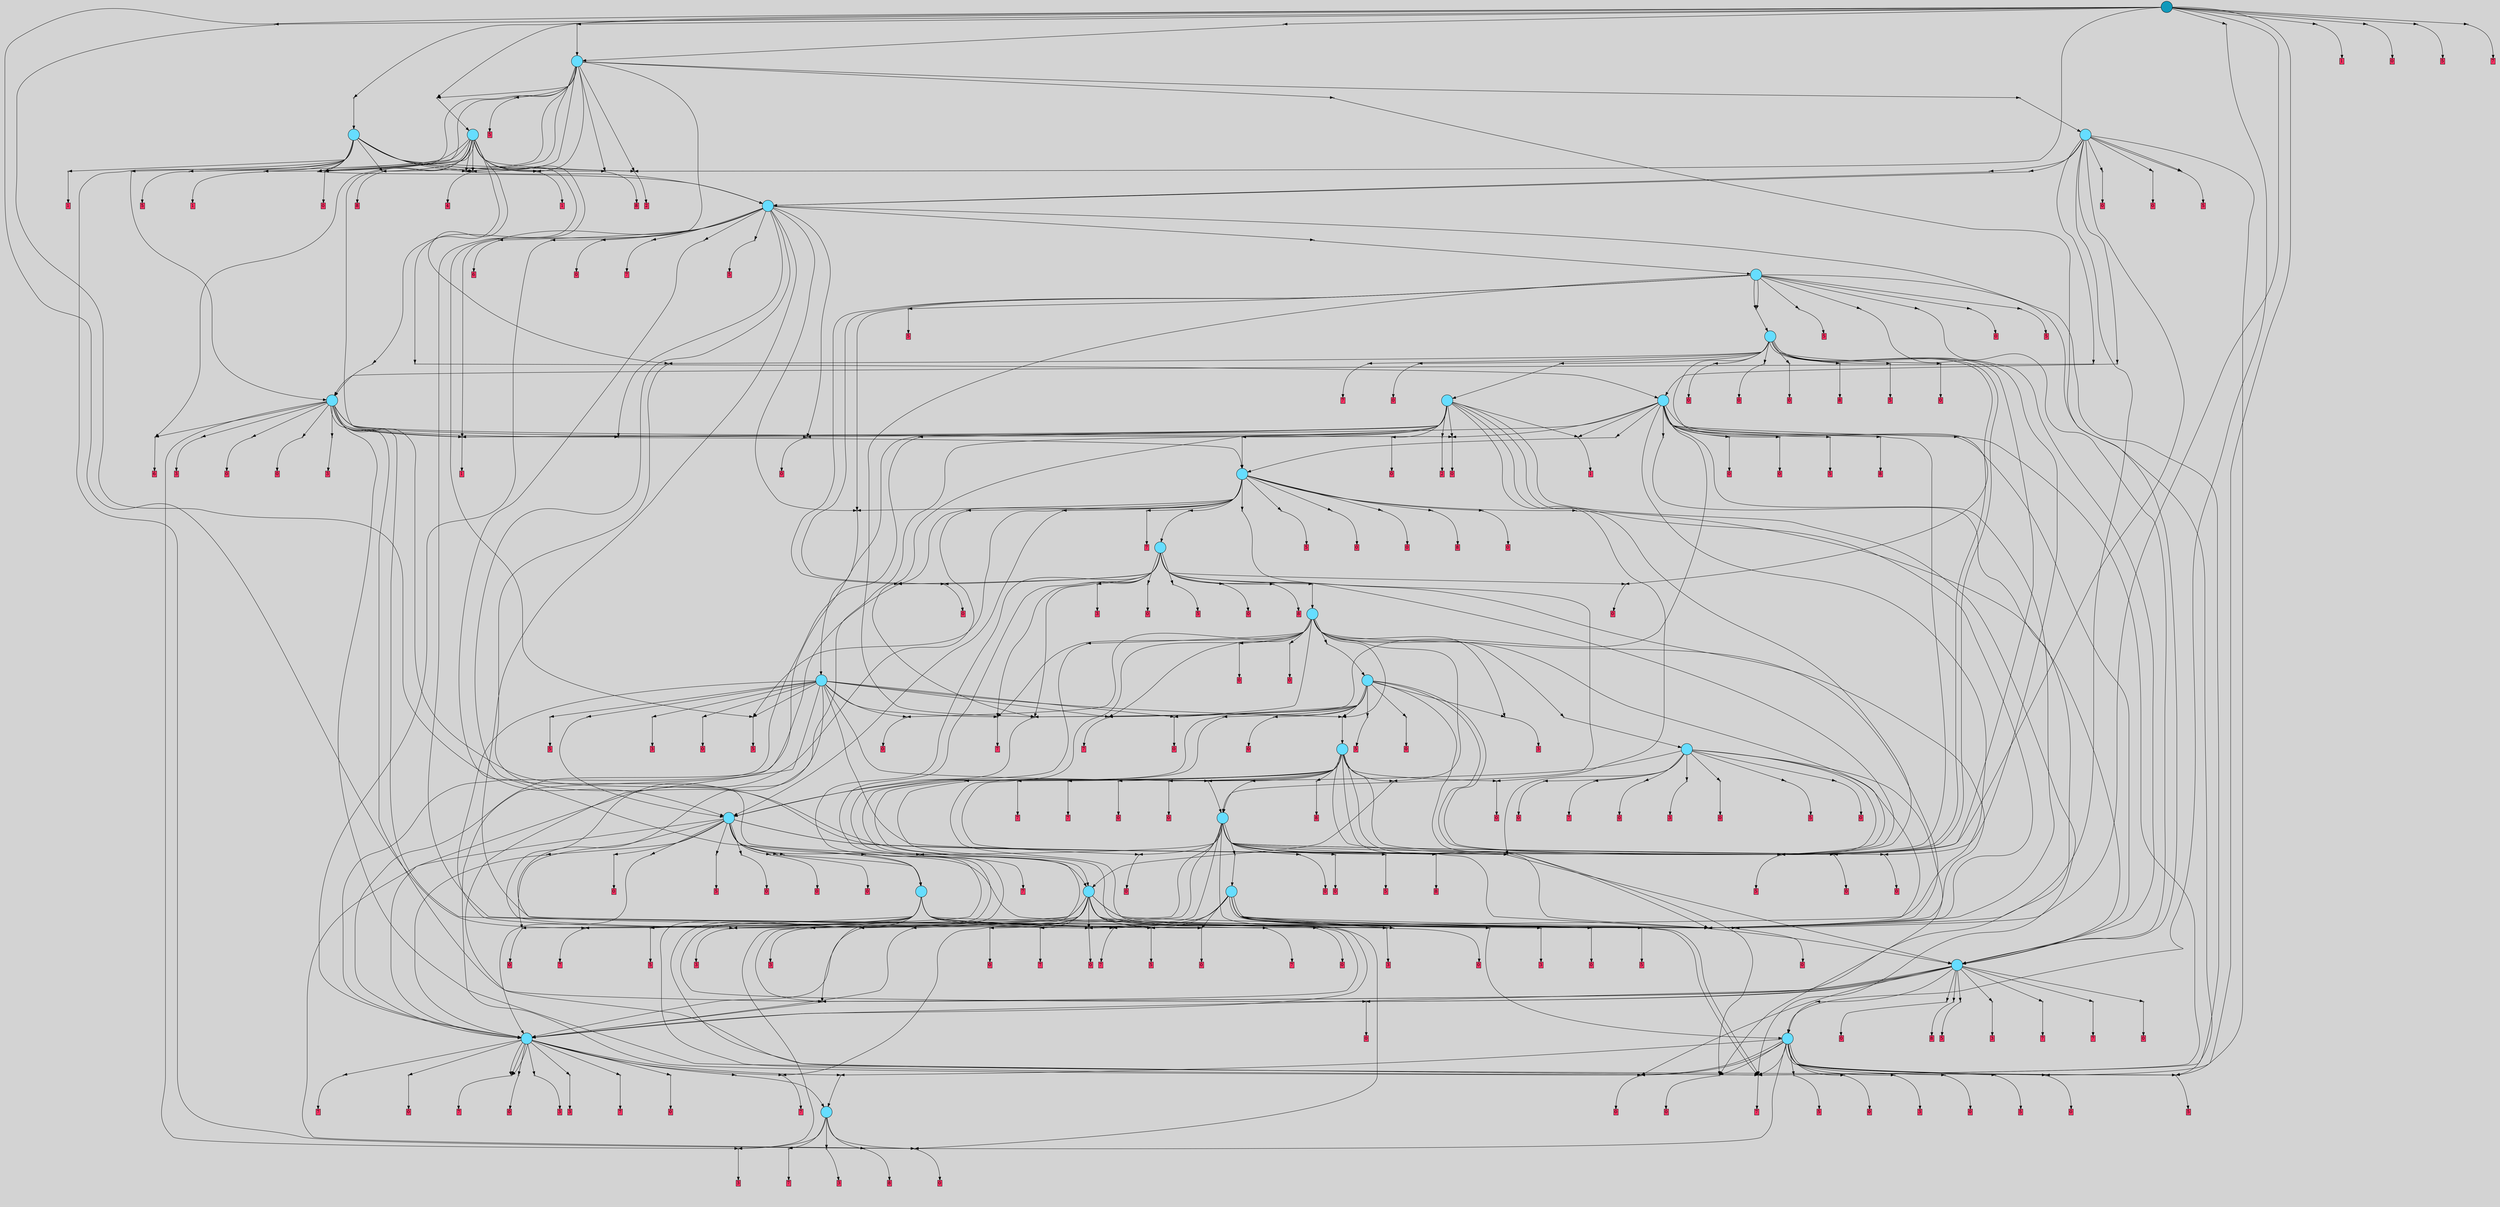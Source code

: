 // File exported with GEGELATI v1.3.1
// On the 2024-07-12 13:55:29
// With the MARL::MarlTPGGraphDotExporter
digraph{
	graph[pad = "0.212, 0.055" bgcolor = lightgray]
	node[shape=circle style = filled label = ""]
		T191 [fillcolor="#66ddff"]
		T258 [fillcolor="#66ddff"]
		T261 [fillcolor="#66ddff"]
		T306 [fillcolor="#66ddff"]
		T339 [fillcolor="#66ddff"]
		T340 [fillcolor="#66ddff"]
		T362 [fillcolor="#66ddff"]
		T376 [fillcolor="#66ddff"]
		T417 [fillcolor="#66ddff"]
		T450 [fillcolor="#66ddff"]
		T452 [fillcolor="#66ddff"]
		T470 [fillcolor="#66ddff"]
		T488 [fillcolor="#66ddff"]
		T616 [fillcolor="#66ddff"]
		T668 [fillcolor="#66ddff"]
		T687 [fillcolor="#66ddff"]
		T747 [fillcolor="#66ddff"]
		T750 [fillcolor="#66ddff"]
		T766 [fillcolor="#66ddff"]
		T786 [fillcolor="#66ddff"]
		T803 [fillcolor="#66ddff"]
		T825 [fillcolor="#66ddff"]
		T928 [fillcolor="#66ddff"]
		T962 [fillcolor="#66ddff"]
		T963 [fillcolor="#66ddff"]
		T971 [fillcolor="#66ddff"]
		T1069 [fillcolor="#1199bb"]
		P32370 [fillcolor="#cccccc" shape=point] //
		I32370 [shape=box style=invis label="6|6&2|3#4|2&#92;n4|5&1|5#2|0&#92;n6|4&4|2#3|1&#92;n3|5&2|1#3|7&#92;n0|6&4|7#2|5&#92;n4|7&4|6#1|0&#92;n6|4&2|2#4|4&#92;n"]
		P32370 -> I32370[style=invis]
		A24138 [fillcolor="#ff3366" shape=box margin=0.03 width=0 height=0 label="0"]
		T191 -> P32370 -> A24138
		P32371 [fillcolor="#cccccc" shape=point] //
		I32371 [shape=box style=invis label="1|4&3|0#4|5&#92;n7|0&3|3#4|7&#92;n7|4&4|4#2|0&#92;n5|2&0|4#1|0&#92;n6|6&1|5#2|0&#92;n8|3&4|1#1|5&#92;n5|1&1|1#3|6&#92;n7|3&1|1#3|1&#92;n3|6&3|6#1|6&#92;n"]
		P32371 -> I32371[style=invis]
		A24139 [fillcolor="#ff3366" shape=box margin=0.03 width=0 height=0 label="3"]
		T191 -> P32371 -> A24139
		P32372 [fillcolor="#cccccc" shape=point] //
		I32372 [shape=box style=invis label="3|2&1|5#3|5&#92;n3|7&1|0#4|0&#92;n1|6&1|4#3|2&#92;n6|0&4|1#3|6&#92;n0|7&0|7#4|3&#92;n1|7&0|5#0|6&#92;n"]
		P32372 -> I32372[style=invis]
		A24140 [fillcolor="#ff3366" shape=box margin=0.03 width=0 height=0 label="7"]
		T191 -> P32372 -> A24140
		P32373 [fillcolor="#cccccc" shape=point] //
		I32373 [shape=box style=invis label="8|6&3|7#0|4&#92;n0|2&3|1#2|6&#92;n8|7&1|0#2|3&#92;n8|0&2|5#4|4&#92;n8|1&3|0#2|1&#92;n"]
		P32373 -> I32373[style=invis]
		A24141 [fillcolor="#ff3366" shape=box margin=0.03 width=0 height=0 label="3"]
		T191 -> P32373 -> A24141
		P32374 [fillcolor="#cccccc" shape=point] //
		I32374 [shape=box style=invis label="6|0&0|1#3|6&#92;n4|7&4|4#3|6&#92;n4|7&4|6#0|5&#92;n"]
		P32374 -> I32374[style=invis]
		A24142 [fillcolor="#ff3366" shape=box margin=0.03 width=0 height=0 label="8"]
		T191 -> P32374 -> A24142
		P32375 [fillcolor="#cccccc" shape=point] //
		I32375 [shape=box style=invis label="4|1&2|7#2|4&#92;n7|6&4|0#0|6&#92;n4|3&4|0#0|2&#92;n5|5&4|6#0|7&#92;n8|4&1|3#3|3&#92;n2|6&4|5#3|4&#92;n6|0&1|1#1|3&#92;n3|7&4|4#2|5&#92;n0|6&2|3#4|5&#92;n7|5&3|5#0|5&#92;n"]
		P32375 -> I32375[style=invis]
		A24143 [fillcolor="#ff3366" shape=box margin=0.03 width=0 height=0 label="7"]
		T258 -> P32375 -> A24143
		P32376 [fillcolor="#cccccc" shape=point] //
		I32376 [shape=box style=invis label="6|5&1|5#0|0&#92;n2|2&1|7#2|4&#92;n4|0&1|5#1|3&#92;n6|0&4|5#1|3&#92;n5|4&4|3#2|7&#92;n4|2&0|3#1|3&#92;n2|7&0|1#0|6&#92;n0|7&1|2#4|5&#92;n5|0&3|2#4|4&#92;n1|1&2|6#1|5&#92;n"]
		P32376 -> I32376[style=invis]
		A24144 [fillcolor="#ff3366" shape=box margin=0.03 width=0 height=0 label="0"]
		T258 -> P32376 -> A24144
		P32377 [fillcolor="#cccccc" shape=point] //
		I32377 [shape=box style=invis label="8|3&3|0#0|7&#92;n1|2&0|5#0|0&#92;n0|4&2|0#2|1&#92;n1|0&1|4#1|3&#92;n1|5&4|7#2|5&#92;n7|2&0|5#3|5&#92;n"]
		P32377 -> I32377[style=invis]
		A24145 [fillcolor="#ff3366" shape=box margin=0.03 width=0 height=0 label="7"]
		T258 -> P32377 -> A24145
		P32378 [fillcolor="#cccccc" shape=point] //
		I32378 [shape=box style=invis label="5|0&0|0#1|6&#92;n8|0&2|4#4|4&#92;n2|5&1|5#4|1&#92;n"]
		P32378 -> I32378[style=invis]
		A24146 [fillcolor="#ff3366" shape=box margin=0.03 width=0 height=0 label="0"]
		T258 -> P32378 -> A24146
		P32379 [fillcolor="#cccccc" shape=point] //
		I32379 [shape=box style=invis label="7|7&2|4#4|7&#92;n8|3&1|4#2|5&#92;n8|0&0|7#2|4&#92;n1|6&0|5#0|1&#92;n3|2&2|5#1|3&#92;n1|6&1|4#0|4&#92;n"]
		P32379 -> I32379[style=invis]
		T258 -> P32379 -> T191
		P32380 [fillcolor="#cccccc" shape=point] //
		I32380 [shape=box style=invis label="0|2&3|1#2|6&#92;n1|4&2|2#0|1&#92;n8|1&3|0#2|1&#92;n8|0&2|5#4|4&#92;n8|1&1|1#2|5&#92;n8|7&1|0#2|3&#92;n"]
		P32380 -> I32380[style=invis]
		A24147 [fillcolor="#ff3366" shape=box margin=0.03 width=0 height=0 label="3"]
		T258 -> P32380 -> A24147
		P32381 [fillcolor="#cccccc" shape=point] //
		I32381 [shape=box style=invis label="7|0&2|2#2|7&#92;n1|0&3|0#0|7&#92;n3|1&4|6#0|1&#92;n6|5&0|2#0|1&#92;n"]
		P32381 -> I32381[style=invis]
		A24148 [fillcolor="#ff3366" shape=box margin=0.03 width=0 height=0 label="3"]
		T258 -> P32381 -> A24148
		P32382 [fillcolor="#cccccc" shape=point] //
		I32382 [shape=box style=invis label="3|2&2|5#1|3&#92;n7|7&2|4#4|7&#92;n4|3&0|2#0|4&#92;n1|2&0|5#0|1&#92;n2|6&0|3#1|1&#92;n2|0&0|7#2|4&#92;n1|6&1|0#0|4&#92;n"]
		P32382 -> I32382[style=invis]
		A24149 [fillcolor="#ff3366" shape=box margin=0.03 width=0 height=0 label="7"]
		T258 -> P32382 -> A24149
		P32383 [fillcolor="#cccccc" shape=point] //
		I32383 [shape=box style=invis label="8|3&4|0#4|2&#92;n4|6&4|6#1|3&#92;n8|2&4|2#0|2&#92;n7|0&0|6#2|4&#92;n8|2&3|0#2|2&#92;n2|6&4|5#2|3&#92;n6|4&2|5#3|1&#92;n6|3&2|0#1|2&#92;n"]
		P32383 -> I32383[style=invis]
		A24150 [fillcolor="#ff3366" shape=box margin=0.03 width=0 height=0 label="0"]
		T258 -> P32383 -> A24150
		P32384 [fillcolor="#cccccc" shape=point] //
		I32384 [shape=box style=invis label="1|6&1|0#0|4&#92;n3|5&2|5#1|3&#92;n1|2&0|5#0|1&#92;n8|0&2|7#2|4&#92;n4|3&0|2#0|4&#92;n"]
		P32384 -> I32384[style=invis]
		A24151 [fillcolor="#ff3366" shape=box margin=0.03 width=0 height=0 label="7"]
		T258 -> P32384 -> A24151
		P32385 [fillcolor="#cccccc" shape=point] //
		I32385 [shape=box style=invis label="7|7&2|4#4|7&#92;n8|3&1|4#2|5&#92;n1|6&0|5#0|1&#92;n8|0&0|7#2|4&#92;n3|2&2|5#1|3&#92;n1|6&1|0#0|4&#92;n"]
		P32385 -> I32385[style=invis]
		T258 -> P32385 -> T191
		T258 -> P32377
		T258 -> P32377
		P32386 [fillcolor="#cccccc" shape=point] //
		I32386 [shape=box style=invis label="8|3&3|0#0|7&#92;n1|2&0|5#0|0&#92;n7|2&0|5#3|5&#92;n1|0&1|4#1|3&#92;n1|5&4|7#2|5&#92;n0|4&2|0#4|1&#92;n"]
		P32386 -> I32386[style=invis]
		A24152 [fillcolor="#ff3366" shape=box margin=0.03 width=0 height=0 label="7"]
		T261 -> P32386 -> A24152
		P32387 [fillcolor="#cccccc" shape=point] //
		I32387 [shape=box style=invis label="8|0&2|4#4|4&#92;n5|0&0|7#1|6&#92;n2|1&3|2#3|4&#92;n2|5&1|5#4|1&#92;n"]
		P32387 -> I32387[style=invis]
		A24153 [fillcolor="#ff3366" shape=box margin=0.03 width=0 height=0 label="0"]
		T261 -> P32387 -> A24153
		P32388 [fillcolor="#cccccc" shape=point] //
		I32388 [shape=box style=invis label="3|7&2|5#2|4&#92;n"]
		P32388 -> I32388[style=invis]
		A24154 [fillcolor="#ff3366" shape=box margin=0.03 width=0 height=0 label="5"]
		T261 -> P32388 -> A24154
		P32389 [fillcolor="#cccccc" shape=point] //
		I32389 [shape=box style=invis label="5|2&1|7#2|0&#92;n4|6&1|5#1|6&#92;n6|0&1|5#0|0&#92;n0|7&1|4#4|5&#92;n5|1&3|2#4|4&#92;n4|2&0|3#1|3&#92;n1|1&0|5#0|6&#92;n"]
		P32389 -> I32389[style=invis]
		A24155 [fillcolor="#ff3366" shape=box margin=0.03 width=0 height=0 label="0"]
		T261 -> P32389 -> A24155
		P32390 [fillcolor="#cccccc" shape=point] //
		I32390 [shape=box style=invis label="5|7&0|2#0|0&#92;n5|4&4|3#2|7&#92;n1|1&0|7#0|6&#92;n4|6&1|5#1|6&#92;n0|7&1|4#4|5&#92;n6|6&1|5#0|0&#92;n0|2&1|7#2|0&#92;n5|1&3|2#4|4&#92;n4|2&0|3#1|3&#92;n6|0&4|1#1|3&#92;n"]
		P32390 -> I32390[style=invis]
		A24156 [fillcolor="#ff3366" shape=box margin=0.03 width=0 height=0 label="0"]
		T261 -> P32390 -> A24156
		P32391 [fillcolor="#cccccc" shape=point] //
		I32391 [shape=box style=invis label="1|5&2|2#0|1&#92;n8|1&3|0#2|1&#92;n0|2&3|5#2|6&#92;n1|3&1|2#0|6&#92;n8|0&2|5#4|4&#92;n"]
		P32391 -> I32391[style=invis]
		A24157 [fillcolor="#ff3366" shape=box margin=0.03 width=0 height=0 label="3"]
		T261 -> P32391 -> A24157
		T261 -> P32370
		P32392 [fillcolor="#cccccc" shape=point] //
		I32392 [shape=box style=invis label="5|7&0|2#0|6&#92;n4|6&1|5#1|6&#92;n1|1&0|7#0|6&#92;n6|0&4|1#1|3&#92;n0|7&1|4#4|5&#92;n4|2&3|5#3|0&#92;n6|6&1|5#0|0&#92;n5|4&4|3#2|7&#92;n4|2&0|3#1|3&#92;n5|1&3|6#1|4&#92;n"]
		P32392 -> I32392[style=invis]
		A24158 [fillcolor="#ff3366" shape=box margin=0.03 width=0 height=0 label="0"]
		T261 -> P32392 -> A24158
		P32393 [fillcolor="#cccccc" shape=point] //
		I32393 [shape=box style=invis label="1|2&4|2#0|1&#92;n0|2&3|2#1|2&#92;n2|1&1|7#3|1&#92;n1|6&1|0#0|7&#92;n0|7&0|4#0|2&#92;n4|0&0|2#0|4&#92;n7|7&2|4#4|7&#92;n1|2&0|0#1|2&#92;n4|7&0|5#2|7&#92;n8|1&0|7#2|4&#92;n"]
		P32393 -> I32393[style=invis]
		A24159 [fillcolor="#ff3366" shape=box margin=0.03 width=0 height=0 label="5"]
		T261 -> P32393 -> A24159
		P32394 [fillcolor="#cccccc" shape=point] //
		I32394 [shape=box style=invis label="4|6&0|2#0|1&#92;n"]
		P32394 -> I32394[style=invis]
		A24160 [fillcolor="#ff3366" shape=box margin=0.03 width=0 height=0 label="5"]
		T261 -> P32394 -> A24160
		T261 -> P32387
		T261 -> P32389
		T261 -> P32385
		P32395 [fillcolor="#cccccc" shape=point] //
		I32395 [shape=box style=invis label="7|3&1|5#1|5&#92;n6|4&4|2#0|1&#92;n3|1&2|1#3|7&#92;n8|6&0|0#4|6&#92;n7|0&3|0#3|3&#92;n4|5&1|5#2|0&#92;n"]
		P32395 -> I32395[style=invis]
		A24161 [fillcolor="#ff3366" shape=box margin=0.03 width=0 height=0 label="0"]
		T261 -> P32395 -> A24161
		P32396 [fillcolor="#cccccc" shape=point] //
		I32396 [shape=box style=invis label="4|1&2|7#2|4&#92;n7|0&3|2#0|5&#92;n4|2&3|4#2|4&#92;n5|5&4|6#0|7&#92;n2|6&4|5#3|4&#92;n3|7&4|4#2|5&#92;n6|0&3|1#1|3&#92;n4|3&4|0#0|2&#92;n0|6&2|3#4|5&#92;n"]
		P32396 -> I32396[style=invis]
		A24162 [fillcolor="#ff3366" shape=box margin=0.03 width=0 height=0 label="7"]
		T306 -> P32396 -> A24162
		P32397 [fillcolor="#cccccc" shape=point] //
		I32397 [shape=box style=invis label="1|6&1|0#0|7&#92;n0|0&0|6#3|2&#92;n8|6&0|2#2|4&#92;n3|4&3|0#4|0&#92;n7|7&2|4#4|7&#92;n7|1&0|5#0|1&#92;n3|2&2|5#1|3&#92;n6|4&2|3#0|2&#92;n"]
		P32397 -> I32397[style=invis]
		A24163 [fillcolor="#ff3366" shape=box margin=0.03 width=0 height=0 label="7"]
		T306 -> P32397 -> A24163
		P32398 [fillcolor="#cccccc" shape=point] //
		I32398 [shape=box style=invis label="5|2&1|7#2|0&#92;n4|2&0|3#1|3&#92;n0|7&1|4#4|5&#92;n5|3&3|2#4|4&#92;n6|0&1|5#0|0&#92;n1|5&0|5#0|6&#92;n3|6&0|7#2|3&#92;n"]
		P32398 -> I32398[style=invis]
		A24164 [fillcolor="#ff3366" shape=box margin=0.03 width=0 height=0 label="0"]
		T306 -> P32398 -> A24164
		P32399 [fillcolor="#cccccc" shape=point] //
		I32399 [shape=box style=invis label="1|0&1|0#4|5&#92;n8|0&2|5#1|6&#92;n0|0&3|1#1|4&#92;n1|4&2|1#1|2&#92;n0|7&2|7#3|6&#92;n"]
		P32399 -> I32399[style=invis]
		T306 -> P32399 -> T258
		P32400 [fillcolor="#cccccc" shape=point] //
		I32400 [shape=box style=invis label="1|7&2|1#4|7&#92;n6|6&1|1#0|0&#92;n4|1&0|3#1|3&#92;n1|1&0|7#0|6&#92;n5|4&4|3#2|7&#92;n5|5&3|2#4|4&#92;n5|2&3|3#0|6&#92;n5|7&0|2#0|6&#92;n6|0&0|4#1|3&#92;n"]
		P32400 -> I32400[style=invis]
		A24165 [fillcolor="#ff3366" shape=box margin=0.03 width=0 height=0 label="0"]
		T306 -> P32400 -> A24165
		P32401 [fillcolor="#cccccc" shape=point] //
		I32401 [shape=box style=invis label="1|5&0|2#2|5&#92;n7|0&2|1#3|7&#92;n"]
		P32401 -> I32401[style=invis]
		A24166 [fillcolor="#ff3366" shape=box margin=0.03 width=0 height=0 label="8"]
		T306 -> P32401 -> A24166
		P32402 [fillcolor="#cccccc" shape=point] //
		I32402 [shape=box style=invis label="7|3&3|6#2|6&#92;n1|1&2|5#2|5&#92;n1|2&0|5#4|1&#92;n3|2&2|5#0|3&#92;n1|6&1|0#0|4&#92;n8|0&0|7#2|4&#92;n0|3&0|2#0|4&#92;n"]
		P32402 -> I32402[style=invis]
		T306 -> P32402 -> T261
		T306 -> P32389
		P32403 [fillcolor="#cccccc" shape=point] //
		I32403 [shape=box style=invis label="4|6&1|2#0|1&#92;n5|0&4|1#1|0&#92;n"]
		P32403 -> I32403[style=invis]
		A24167 [fillcolor="#ff3366" shape=box margin=0.03 width=0 height=0 label="5"]
		T306 -> P32403 -> A24167
		P32404 [fillcolor="#cccccc" shape=point] //
		I32404 [shape=box style=invis label="5|7&0|2#0|6&#92;n5|4&4|3#2|7&#92;n1|1&0|7#0|6&#92;n4|6&1|5#1|6&#92;n0|7&1|4#4|5&#92;n6|6&1|5#0|0&#92;n0|2&1|7#2|0&#92;n6|0&4|1#1|3&#92;n4|2&0|3#1|3&#92;n5|1&3|2#4|4&#92;n"]
		P32404 -> I32404[style=invis]
		A24168 [fillcolor="#ff3366" shape=box margin=0.03 width=0 height=0 label="0"]
		T306 -> P32404 -> A24168
		P32405 [fillcolor="#cccccc" shape=point] //
		I32405 [shape=box style=invis label="8|6&2|5#4|4&#92;n6|5&3|5#3|4&#92;n1|4&2|2#0|1&#92;n8|7&2|0#2|3&#92;n5|0&0|5#1|6&#92;n0|2&3|1#2|6&#92;n"]
		P32405 -> I32405[style=invis]
		A24169 [fillcolor="#ff3366" shape=box margin=0.03 width=0 height=0 label="3"]
		T306 -> P32405 -> A24169
		T306 -> P32404
		T306 -> P32399
		T339 -> P32386
		P32406 [fillcolor="#cccccc" shape=point] //
		I32406 [shape=box style=invis label="5|4&4|0#3|6&#92;n8|2&1|4#2|6&#92;n1|0&3|0#1|4&#92;n"]
		P32406 -> I32406[style=invis]
		A24170 [fillcolor="#ff3366" shape=box margin=0.03 width=0 height=0 label="0"]
		T339 -> P32406 -> A24170
		P32407 [fillcolor="#cccccc" shape=point] //
		I32407 [shape=box style=invis label="1|0&1|2#0|5&#92;n0|0&2|5#1|0&#92;n7|4&4|1#3|4&#92;n1|5&2|2#0|1&#92;n8|1&3|0#2|1&#92;n2|0&2|5#4|7&#92;n"]
		P32407 -> I32407[style=invis]
		A24171 [fillcolor="#ff3366" shape=box margin=0.03 width=0 height=0 label="3"]
		T339 -> P32407 -> A24171
		P32408 [fillcolor="#cccccc" shape=point] //
		I32408 [shape=box style=invis label="1|6&1|0#4|7&#92;n4|1&1|6#0|6&#92;n2|0&2|4#4|7&#92;n6|5&3|4#3|4&#92;n1|5&4|1#0|0&#92;n4|3&0|2#4|4&#92;n"]
		P32408 -> I32408[style=invis]
		A24172 [fillcolor="#ff3366" shape=box margin=0.03 width=0 height=0 label="5"]
		T339 -> P32408 -> A24172
		P32409 [fillcolor="#cccccc" shape=point] //
		I32409 [shape=box style=invis label="2|5&3|1#3|6&#92;n3|1&4|6#0|1&#92;n7|0&2|2#2|3&#92;n6|4&0|2#0|1&#92;n"]
		P32409 -> I32409[style=invis]
		A24173 [fillcolor="#ff3366" shape=box margin=0.03 width=0 height=0 label="3"]
		T339 -> P32409 -> A24173
		P32410 [fillcolor="#cccccc" shape=point] //
		I32410 [shape=box style=invis label="5|0&0|7#1|6&#92;n8|0&2|4#4|4&#92;n3|1&3|4#0|3&#92;n2|1&3|2#3|4&#92;n6|5&1|5#4|1&#92;n"]
		P32410 -> I32410[style=invis]
		T339 -> P32410 -> T306
		P32411 [fillcolor="#cccccc" shape=point] //
		I32411 [shape=box style=invis label="5|0&4|7#2|6&#92;n8|6&2|4#4|4&#92;n2|5&1|5#4|1&#92;n"]
		P32411 -> I32411[style=invis]
		A24174 [fillcolor="#ff3366" shape=box margin=0.03 width=0 height=0 label="0"]
		T339 -> P32411 -> A24174
		P32412 [fillcolor="#cccccc" shape=point] //
		I32412 [shape=box style=invis label="1|6&1|0#0|7&#92;n3|2&2|5#1|3&#92;n8|0&0|2#2|4&#92;n7|7&2|4#4|7&#92;n7|1&0|5#0|1&#92;n0|0&0|6#3|2&#92;n4|3&0|2#0|4&#92;n"]
		P32412 -> I32412[style=invis]
		A24175 [fillcolor="#ff3366" shape=box margin=0.03 width=0 height=0 label="7"]
		T339 -> P32412 -> A24175
		P32413 [fillcolor="#cccccc" shape=point] //
		I32413 [shape=box style=invis label="3|1&4|2#4|7&#92;n1|7&1|4#4|5&#92;n8|3&3|4#2|6&#92;n0|3&0|2#0|4&#92;n1|5&3|6#0|4&#92;n1|1&1|6#2|5&#92;n3|0&0|7#1|6&#92;n3|1&4|1#4|6&#92;n"]
		P32413 -> I32413[style=invis]
		T339 -> P32413 -> T261
		P32414 [fillcolor="#cccccc" shape=point] //
		I32414 [shape=box style=invis label="5|5&3|2#4|4&#92;n4|7&0|4#2|7&#92;n4|2&0|0#0|4&#92;n6|0&4|5#0|0&#92;n4|2&0|3#1|3&#92;n3|6&0|3#0|7&#92;n4|6&2|5#1|6&#92;n"]
		P32414 -> I32414[style=invis]
		A24176 [fillcolor="#ff3366" shape=box margin=0.03 width=0 height=0 label="0"]
		T339 -> P32414 -> A24176
		P32415 [fillcolor="#cccccc" shape=point] //
		I32415 [shape=box style=invis label="5|7&0|2#0|6&#92;n4|2&0|3#1|3&#92;n1|1&0|7#0|6&#92;n4|6&4|5#1|6&#92;n0|7&1|4#4|5&#92;n6|6&1|5#0|0&#92;n0|2&1|7#2|0&#92;n6|0&4|1#1|3&#92;n5|4&4|3#2|7&#92;n5|1&3|2#4|4&#92;n"]
		P32415 -> I32415[style=invis]
		A24177 [fillcolor="#ff3366" shape=box margin=0.03 width=0 height=0 label="0"]
		T339 -> P32415 -> A24177
		P32416 [fillcolor="#cccccc" shape=point] //
		I32416 [shape=box style=invis label="3|0&2|2#2|4&#92;n"]
		P32416 -> I32416[style=invis]
		A24178 [fillcolor="#ff3366" shape=box margin=0.03 width=0 height=0 label="5"]
		T339 -> P32416 -> A24178
		P32417 [fillcolor="#cccccc" shape=point] //
		I32417 [shape=box style=invis label="8|0&2|4#4|4&#92;n2|1&3|2#3|4&#92;n5|0&0|7#1|6&#92;n2|5&1|5#4|5&#92;n"]
		P32417 -> I32417[style=invis]
		A24179 [fillcolor="#ff3366" shape=box margin=0.03 width=0 height=0 label="0"]
		T339 -> P32417 -> A24179
		T339 -> P32386
		P32418 [fillcolor="#cccccc" shape=point] //
		I32418 [shape=box style=invis label="8|4&2|6#0|7&#92;n1|5&4|7#2|5&#92;n1|2&0|5#0|0&#92;n7|2&0|5#3|5&#92;n1|0&1|4#1|3&#92;n8|3&3|0#0|7&#92;n0|4&2|6#4|1&#92;n"]
		P32418 -> I32418[style=invis]
		A24180 [fillcolor="#ff3366" shape=box margin=0.03 width=0 height=0 label="7"]
		T340 -> P32418 -> A24180
		T340 -> P32406
		T340 -> P32404
		P32419 [fillcolor="#cccccc" shape=point] //
		I32419 [shape=box style=invis label="1|3&1|2#0|5&#92;n0|0&2|5#1|0&#92;n7|4&4|1#3|4&#92;n2|0&2|5#4|7&#92;n8|1&3|0#2|1&#92;n1|5&2|2#0|1&#92;n"]
		P32419 -> I32419[style=invis]
		A24181 [fillcolor="#ff3366" shape=box margin=0.03 width=0 height=0 label="3"]
		T340 -> P32419 -> A24181
		T340 -> P32408
		P32420 [fillcolor="#cccccc" shape=point] //
		I32420 [shape=box style=invis label="3|1&4|6#0|1&#92;n7|0&2|2#2|3&#92;n6|5&0|2#0|1&#92;n"]
		P32420 -> I32420[style=invis]
		A24182 [fillcolor="#ff3366" shape=box margin=0.03 width=0 height=0 label="3"]
		T340 -> P32420 -> A24182
		T340 -> P32410
		T340 -> P32411
		T340 -> P32412
		T340 -> P32389
		T340 -> P32414
		T340 -> P32386
		P32421 [fillcolor="#cccccc" shape=point] //
		I32421 [shape=box style=invis label="4|7&0|2#0|1&#92;n"]
		P32421 -> I32421[style=invis]
		A24183 [fillcolor="#ff3366" shape=box margin=0.03 width=0 height=0 label="5"]
		T340 -> P32421 -> A24183
		P32422 [fillcolor="#cccccc" shape=point] //
		I32422 [shape=box style=invis label="1|2&0|5#0|0&#92;n7|2&0|5#3|5&#92;n0|4&2|0#4|1&#92;n1|5&4|7#2|5&#92;n1|0&3|4#1|3&#92;n"]
		P32422 -> I32422[style=invis]
		A24184 [fillcolor="#ff3366" shape=box margin=0.03 width=0 height=0 label="7"]
		T362 -> P32422 -> A24184
		T362 -> P32406
		P32423 [fillcolor="#cccccc" shape=point] //
		I32423 [shape=box style=invis label="5|1&3|2#4|4&#92;n6|6&1|5#0|0&#92;n6|0&0|1#1|3&#92;n8|4&1|3#1|5&#92;n0|7&3|4#4|5&#92;n1|1&0|7#0|6&#92;n0|7&1|7#2|0&#92;n4|6&1|4#1|6&#92;n5|4&4|3#2|7&#92;n"]
		P32423 -> I32423[style=invis]
		A24185 [fillcolor="#ff3366" shape=box margin=0.03 width=0 height=0 label="0"]
		T362 -> P32423 -> A24185
		T362 -> P32419
		T362 -> P32408
		T362 -> P32410
		P32424 [fillcolor="#cccccc" shape=point] //
		I32424 [shape=box style=invis label="3|1&0|6#1|5&#92;n1|7&4|2#4|1&#92;n1|3&0|7#3|2&#92;n4|1&2|5#3|7&#92;n6|3&0|2#4|4&#92;n8|2&4|6#2|3&#92;n4|4&3|5#1|5&#92;n8|3&2|2#4|3&#92;n"]
		P32424 -> I32424[style=invis]
		T362 -> P32424 -> T258
		T362 -> P32414
		P32425 [fillcolor="#cccccc" shape=point] //
		I32425 [shape=box style=invis label="2|0&0|5#3|5&#92;n2|6&3|5#1|6&#92;n8|5&4|4#3|0&#92;n7|5&2|1#2|6&#92;n8|5&1|7#4|1&#92;n8|1&4|7#4|3&#92;n8|3&1|1#3|5&#92;n3|5&1|3#4|2&#92;n6|2&1|3#4|5&#92;n5|5&1|1#3|6&#92;n"]
		P32425 -> I32425[style=invis]
		A24186 [fillcolor="#ff3366" shape=box margin=0.03 width=0 height=0 label="0"]
		T362 -> P32425 -> A24186
		T362 -> P32375
		P32426 [fillcolor="#cccccc" shape=point] //
		I32426 [shape=box style=invis label="5|4&4|5#3|6&#92;n1|0&3|0#1|4&#92;n8|7&4|7#3|2&#92;n8|2&1|4#2|6&#92;n"]
		P32426 -> I32426[style=invis]
		A24187 [fillcolor="#ff3366" shape=box margin=0.03 width=0 height=0 label="0"]
		T362 -> P32426 -> A24187
		P32427 [fillcolor="#cccccc" shape=point] //
		I32427 [shape=box style=invis label="4|0&2|5#1|6&#92;n1|0&1|0#4|5&#92;n0|0&3|1#1|4&#92;n1|4&2|1#1|2&#92;n0|7&2|7#3|6&#92;n"]
		P32427 -> I32427[style=invis]
		T362 -> P32427 -> T258
		T362 -> P32399
		T362 -> P32407
		P32428 [fillcolor="#cccccc" shape=point] //
		I32428 [shape=box style=invis label="5|2&2|6#2|5&#92;n2|6&1|0#0|7&#92;n3|2&2|5#1|3&#92;n8|0&0|2#2|4&#92;n4|3&0|2#0|4&#92;n7|7&2|4#4|7&#92;n0|0&0|6#3|2&#92;n7|1&0|5#0|7&#92;n"]
		P32428 -> I32428[style=invis]
		A24188 [fillcolor="#ff3366" shape=box margin=0.03 width=0 height=0 label="7"]
		T362 -> P32428 -> A24188
		T376 -> P32418
		T376 -> P32406
		P32429 [fillcolor="#cccccc" shape=point] //
		I32429 [shape=box style=invis label="6|0&4|1#1|3&#92;n5|1&3|2#3|4&#92;n8|5&1|7#2|0&#92;n5|7&0|2#0|6&#92;n6|6&1|5#0|0&#92;n1|5&3|1#1|2&#92;n7|0&0|3#0|1&#92;n4|6&1|5#1|6&#92;n4|2&0|3#1|4&#92;n1|1&0|7#0|6&#92;n"]
		P32429 -> I32429[style=invis]
		A24189 [fillcolor="#ff3366" shape=box margin=0.03 width=0 height=0 label="0"]
		T376 -> P32429 -> A24189
		T376 -> P32420
		T376 -> P32410
		T376 -> P32411
		P32430 [fillcolor="#cccccc" shape=point] //
		I32430 [shape=box style=invis label="5|5&3|7#4|4&#92;n4|7&0|4#2|7&#92;n4|6&0|5#1|6&#92;n4|2&0|3#1|3&#92;n6|0&4|5#0|0&#92;n4|2&0|0#0|4&#92;n"]
		P32430 -> I32430[style=invis]
		A24190 [fillcolor="#ff3366" shape=box margin=0.03 width=0 height=0 label="0"]
		T376 -> P32430 -> A24190
		P32431 [fillcolor="#cccccc" shape=point] //
		I32431 [shape=box style=invis label="6|0&4|5#0|0&#92;n6|3&3|5#3|5&#92;n2|0&2|2#4|4&#92;n4|6&0|4#2|7&#92;n8|2&4|4#3|1&#92;n3|5&3|6#1|4&#92;n"]
		P32431 -> I32431[style=invis]
		A24191 [fillcolor="#ff3366" shape=box margin=0.03 width=0 height=0 label="0"]
		T376 -> P32431 -> A24191
		P32432 [fillcolor="#cccccc" shape=point] //
		I32432 [shape=box style=invis label="3|1&1|7#4|4&#92;n1|2&4|2#0|6&#92;n2|1&1|1#3|1&#92;n8|1&0|7#2|4&#92;n0|7&0|2#0|2&#92;n1|6&1|0#0|7&#92;n1|2&0|3#1|2&#92;n4|0&0|2#0|4&#92;n"]
		P32432 -> I32432[style=invis]
		A24192 [fillcolor="#ff3366" shape=box margin=0.03 width=0 height=0 label="5"]
		T376 -> P32432 -> A24192
		P32433 [fillcolor="#cccccc" shape=point] //
		I32433 [shape=box style=invis label="8|0&2|5#1|6&#92;n1|4&2|1#1|5&#92;n8|0&2|0#0|0&#92;n8|7&1|6#0|5&#92;n0|6&2|1#3|6&#92;n1|3&1|0#4|5&#92;n"]
		P32433 -> I32433[style=invis]
		T376 -> P32433 -> T339
		P32434 [fillcolor="#cccccc" shape=point] //
		I32434 [shape=box style=invis label="6|0&1|4#1|1&#92;n4|0&3|2#0|1&#92;n8|6&1|2#0|2&#92;n7|6&3|5#2|5&#92;n2|2&3|2#4|7&#92;n4|4&3|2#2|4&#92;n3|7&0|7#2|5&#92;n"]
		P32434 -> I32434[style=invis]
		A24193 [fillcolor="#ff3366" shape=box margin=0.03 width=0 height=0 label="0"]
		T376 -> P32434 -> A24193
		P32435 [fillcolor="#cccccc" shape=point] //
		I32435 [shape=box style=invis label="4|7&4|6#0|5&#92;n4|7&4|4#3|6&#92;n6|0&0|1#0|6&#92;n"]
		P32435 -> I32435[style=invis]
		A24194 [fillcolor="#ff3366" shape=box margin=0.03 width=0 height=0 label="8"]
		T376 -> P32435 -> A24194
		P32436 [fillcolor="#cccccc" shape=point] //
		I32436 [shape=box style=invis label="4|1&2|7#2|4&#92;n7|0&3|2#0|5&#92;n4|2&3|4#2|4&#92;n6|0&3|1#1|3&#92;n2|6&4|5#3|4&#92;n3|7&4|1#2|5&#92;n5|5&4|6#0|7&#92;n4|3&4|0#0|2&#92;n0|6&2|3#4|5&#92;n"]
		P32436 -> I32436[style=invis]
		A24195 [fillcolor="#ff3366" shape=box margin=0.03 width=0 height=0 label="7"]
		T376 -> P32436 -> A24195
		P32437 [fillcolor="#cccccc" shape=point] //
		I32437 [shape=box style=invis label="8|6&0|3#0|7&#92;n5|6&1|4#4|1&#92;n4|7&0|4#2|7&#92;n4|2&0|3#1|3&#92;n6|0&2|5#0|0&#92;n"]
		P32437 -> I32437[style=invis]
		A24196 [fillcolor="#ff3366" shape=box margin=0.03 width=0 height=0 label="0"]
		T376 -> P32437 -> A24196
		P32438 [fillcolor="#cccccc" shape=point] //
		I32438 [shape=box style=invis label="6|0&3|3#0|5&#92;n2|0&2|2#2|4&#92;n"]
		P32438 -> I32438[style=invis]
		A24197 [fillcolor="#ff3366" shape=box margin=0.03 width=0 height=0 label="5"]
		T376 -> P32438 -> A24197
		P32439 [fillcolor="#cccccc" shape=point] //
		I32439 [shape=box style=invis label="2|0&2|2#0|4&#92;n6|0&3|3#0|5&#92;n"]
		P32439 -> I32439[style=invis]
		A24198 [fillcolor="#ff3366" shape=box margin=0.03 width=0 height=0 label="5"]
		T417 -> P32439 -> A24198
		T417 -> P32410
		P32440 [fillcolor="#cccccc" shape=point] //
		I32440 [shape=box style=invis label="7|5&2|6#0|7&#92;n8|0&2|6#4|4&#92;n6|5&1|5#4|1&#92;n"]
		P32440 -> I32440[style=invis]
		T417 -> P32440 -> T306
		P32441 [fillcolor="#cccccc" shape=point] //
		I32441 [shape=box style=invis label="2|0&2|1#4|2&#92;n6|5&3|4#2|1&#92;n2|0&0|2#4|4&#92;n7|6&1|0#4|7&#92;n1|0&3|0#2|7&#92;n"]
		P32441 -> I32441[style=invis]
		T417 -> P32441 -> T376
		T417 -> P32395
		P32442 [fillcolor="#cccccc" shape=point] //
		I32442 [shape=box style=invis label="1|7&2|7#2|1&#92;n2|0&1|1#2|0&#92;n"]
		P32442 -> I32442[style=invis]
		A24199 [fillcolor="#ff3366" shape=box margin=0.03 width=0 height=0 label="0"]
		T417 -> P32442 -> A24199
		P32443 [fillcolor="#cccccc" shape=point] //
		I32443 [shape=box style=invis label="7|2&3|6#3|6&#92;n6|1&2|3#2|1&#92;n2|5&3|4#4|7&#92;n2|0&2|2#4|5&#92;n"]
		P32443 -> I32443[style=invis]
		A24200 [fillcolor="#ff3366" shape=box margin=0.03 width=0 height=0 label="0"]
		T417 -> P32443 -> A24200
		P32444 [fillcolor="#cccccc" shape=point] //
		I32444 [shape=box style=invis label="7|5&3|2#0|5&#92;n4|1&2|7#2|4&#92;n4|1&0|4#1|6&#92;n4|2&3|4#2|4&#92;n6|0&3|1#1|3&#92;n2|6&4|5#3|4&#92;n3|7&4|1#2|5&#92;n5|5&4|6#0|7&#92;n4|3&4|0#0|2&#92;n0|6&2|3#4|5&#92;n"]
		P32444 -> I32444[style=invis]
		A24201 [fillcolor="#ff3366" shape=box margin=0.03 width=0 height=0 label="7"]
		T417 -> P32444 -> A24201
		P32445 [fillcolor="#cccccc" shape=point] //
		I32445 [shape=box style=invis label="1|0&3|7#1|4&#92;n"]
		P32445 -> I32445[style=invis]
		A24202 [fillcolor="#ff3366" shape=box margin=0.03 width=0 height=0 label="0"]
		T417 -> P32445 -> A24202
		T417 -> P32438
		P32446 [fillcolor="#cccccc" shape=point] //
		I32446 [shape=box style=invis label="7|1&4|1#3|4&#92;n8|1&3|0#2|1&#92;n2|0&2|5#4|7&#92;n7|0&2|5#1|0&#92;n"]
		P32446 -> I32446[style=invis]
		A24203 [fillcolor="#ff3366" shape=box margin=0.03 width=0 height=0 label="3"]
		T417 -> P32446 -> A24203
		P32447 [fillcolor="#cccccc" shape=point] //
		I32447 [shape=box style=invis label="5|0&4|7#2|6&#92;n2|5&1|5#4|1&#92;n8|6&2|4#3|4&#92;n"]
		P32447 -> I32447[style=invis]
		A24204 [fillcolor="#ff3366" shape=box margin=0.03 width=0 height=0 label="0"]
		T417 -> P32447 -> A24204
		P32448 [fillcolor="#cccccc" shape=point] //
		I32448 [shape=box style=invis label="5|2&4|5#2|3&#92;n7|5&0|3#1|0&#92;n2|0&2|0#4|1&#92;n2|6&2|7#2|5&#92;n8|7&1|0#0|6&#92;n5|1&2|7#3|5&#92;n"]
		P32448 -> I32448[style=invis]
		T450 -> P32448 -> T340
		P32449 [fillcolor="#cccccc" shape=point] //
		I32449 [shape=box style=invis label="5|3&4|5#4|1&#92;n2|0&2|5#4|1&#92;n7|0&2|5#1|0&#92;n8|1&3|0#2|1&#92;n"]
		P32449 -> I32449[style=invis]
		T450 -> P32449 -> T340
		P32450 [fillcolor="#cccccc" shape=point] //
		I32450 [shape=box style=invis label="1|0&1|0#4|5&#92;n8|0&2|5#1|6&#92;n1|7&2|7#3|6&#92;n1|4&2|1#1|2&#92;n0|0&3|1#1|4&#92;n"]
		P32450 -> I32450[style=invis]
		T450 -> P32450 -> T258
		T450 -> P32438
		P32451 [fillcolor="#cccccc" shape=point] //
		I32451 [shape=box style=invis label="4|6&1|5#1|6&#92;n4|7&1|6#0|5&#92;n6|5&0|5#2|0&#92;n5|4&1|1#2|2&#92;n0|0&2|6#1|0&#92;n7|7&0|3#3|4&#92;n"]
		P32451 -> I32451[style=invis]
		A24205 [fillcolor="#ff3366" shape=box margin=0.03 width=0 height=0 label="0"]
		T450 -> P32451 -> A24205
		T450 -> P32410
		T450 -> P32440
		T450 -> P32426
		P32452 [fillcolor="#cccccc" shape=point] //
		I32452 [shape=box style=invis label="1|6&1|0#4|7&#92;n1|5&4|1#0|0&#92;n4|3&1|1#0|6&#92;n6|5&3|4#3|4&#92;n0|2&4|0#0|7&#92;n3|5&1|7#2|5&#92;n7|2&2|3#4|4&#92;n4|0&0|2#4|4&#92;n"]
		P32452 -> I32452[style=invis]
		A24206 [fillcolor="#ff3366" shape=box margin=0.03 width=0 height=0 label="5"]
		T450 -> P32452 -> A24206
		P32453 [fillcolor="#cccccc" shape=point] //
		I32453 [shape=box style=invis label="2|7&2|7#3|6&#92;n1|0&1|0#4|5&#92;n4|0&2|5#1|6&#92;n0|0&3|1#1|7&#92;n"]
		P32453 -> I32453[style=invis]
		T450 -> P32453 -> T258
		P32454 [fillcolor="#cccccc" shape=point] //
		I32454 [shape=box style=invis label="1|5&3|0#1|4&#92;n5|4&4|0#3|6&#92;n8|2&3|4#2|6&#92;n"]
		P32454 -> I32454[style=invis]
		A24207 [fillcolor="#ff3366" shape=box margin=0.03 width=0 height=0 label="0"]
		T450 -> P32454 -> A24207
		P32455 [fillcolor="#cccccc" shape=point] //
		I32455 [shape=box style=invis label="5|5&3|2#4|4&#92;n7|7&0|4#1|5&#92;n4|7&0|4#2|7&#92;n4|2&0|0#0|4&#92;n6|0&4|5#0|0&#92;n4|2&0|3#1|3&#92;n3|6&0|7#0|7&#92;n4|6&2|5#1|6&#92;n"]
		P32455 -> I32455[style=invis]
		A24208 [fillcolor="#ff3366" shape=box margin=0.03 width=0 height=0 label="0"]
		T450 -> P32455 -> A24208
		P32456 [fillcolor="#cccccc" shape=point] //
		I32456 [shape=box style=invis label="0|0&1|5#2|5&#92;n1|0&3|0#1|5&#92;n8|2&1|4#2|6&#92;n"]
		P32456 -> I32456[style=invis]
		A24209 [fillcolor="#ff3366" shape=box margin=0.03 width=0 height=0 label="0"]
		T450 -> P32456 -> A24209
		T450 -> P32370
		P32457 [fillcolor="#cccccc" shape=point] //
		I32457 [shape=box style=invis label="0|0&3|1#1|4&#92;n1|0&1|6#4|5&#92;n8|0&2|5#1|6&#92;n1|4&2|1#1|2&#92;n"]
		P32457 -> I32457[style=invis]
		T452 -> P32457 -> T258
		T452 -> P32438
		P32458 [fillcolor="#cccccc" shape=point] //
		I32458 [shape=box style=invis label="8|7&4|4#3|4&#92;n6|0&4|1#1|3&#92;n5|7&0|2#0|4&#92;n4|2&0|3#1|3&#92;n8|0&1|7#2|1&#92;n5|3&3|2#3|4&#92;n6|6&1|5#3|0&#92;n1|1&0|7#0|6&#92;n"]
		P32458 -> I32458[style=invis]
		T452 -> P32458 -> T376
		T452 -> P32410
		T452 -> P32440
		P32459 [fillcolor="#cccccc" shape=point] //
		I32459 [shape=box style=invis label="1|1&0|6#3|0&#92;n8|2&1|4#2|6&#92;n5|4&4|5#3|2&#92;n1|0&3|0#1|4&#92;n"]
		P32459 -> I32459[style=invis]
		A24210 [fillcolor="#ff3366" shape=box margin=0.03 width=0 height=0 label="0"]
		T452 -> P32459 -> A24210
		P32460 [fillcolor="#cccccc" shape=point] //
		I32460 [shape=box style=invis label="1|5&1|0#0|7&#92;n1|0&3|7#2|6&#92;n2|2&4|4#4|2&#92;n8|0&0|2#2|4&#92;n0|7&2|4#4|7&#92;n0|0&0|6#3|2&#92;n3|2&2|5#1|3&#92;n4|3&0|2#0|4&#92;n"]
		P32460 -> I32460[style=invis]
		A24211 [fillcolor="#ff3366" shape=box margin=0.03 width=0 height=0 label="7"]
		T452 -> P32460 -> A24211
		T452 -> P32395
		P32461 [fillcolor="#cccccc" shape=point] //
		I32461 [shape=box style=invis label="4|3&2|7#1|2&#92;n1|0&0|4#2|0&#92;n2|5&4|7#3|3&#92;n"]
		P32461 -> I32461[style=invis]
		T452 -> P32461 -> T362
		P32462 [fillcolor="#cccccc" shape=point] //
		I32462 [shape=box style=invis label="8|3&4|0#0|7&#92;n1|2&0|5#0|0&#92;n1|5&4|7#2|5&#92;n1|0&1|4#1|3&#92;n7|2&0|5#3|5&#92;n0|4&2|0#4|1&#92;n"]
		P32462 -> I32462[style=invis]
		A24212 [fillcolor="#ff3366" shape=box margin=0.03 width=0 height=0 label="7"]
		T452 -> P32462 -> A24212
		T452 -> P32370
		T452 -> P32431
		P32463 [fillcolor="#cccccc" shape=point] //
		I32463 [shape=box style=invis label="6|6&1|1#0|0&#92;n0|5&0|4#2|7&#92;n4|2&0|3#1|3&#92;n2|3&1|5#1|6&#92;n5|7&0|2#0|6&#92;n6|0&4|1#1|3&#92;n0|7&1|4#4|5&#92;n5|0&2|2#4|7&#92;n5|7&0|2#4|5&#92;n5|4&4|3#2|6&#92;n"]
		P32463 -> I32463[style=invis]
		A24213 [fillcolor="#ff3366" shape=box margin=0.03 width=0 height=0 label="0"]
		T452 -> P32463 -> A24213
		P32464 [fillcolor="#cccccc" shape=point] //
		I32464 [shape=box style=invis label="5|7&0|2#0|6&#92;n5|4&4|3#2|7&#92;n6|6&1|5#0|0&#92;n4|6&1|5#1|6&#92;n0|7&1|4#4|5&#92;n7|1&0|7#0|6&#92;n0|2&1|7#2|0&#92;n6|0&4|1#1|3&#92;n4|2&0|3#1|3&#92;n5|1&3|2#4|4&#92;n"]
		P32464 -> I32464[style=invis]
		A24214 [fillcolor="#ff3366" shape=box margin=0.03 width=0 height=0 label="0"]
		T452 -> P32464 -> A24214
		P32465 [fillcolor="#cccccc" shape=point] //
		I32465 [shape=box style=invis label="1|3&2|4#1|7&#92;n5|7&1|7#4|0&#92;n0|7&3|1#2|6&#92;n4|2&0|3#1|3&#92;n7|0&3|6#3|7&#92;n1|7&0|1#4|4&#92;n0|7&0|4#4|5&#92;n4|5&3|6#1|6&#92;n6|2&1|5#0|0&#92;n"]
		P32465 -> I32465[style=invis]
		A24215 [fillcolor="#ff3366" shape=box margin=0.03 width=0 height=0 label="8"]
		T452 -> P32465 -> A24215
		P32466 [fillcolor="#cccccc" shape=point] //
		I32466 [shape=box style=invis label="1|4&2|2#0|1&#92;n2|4&3|4#4|6&#92;n7|0&2|5#1|0&#92;n8|1&3|7#2|1&#92;n2|0&2|5#4|3&#92;n"]
		P32466 -> I32466[style=invis]
		T470 -> P32466 -> T452
		P32467 [fillcolor="#cccccc" shape=point] //
		I32467 [shape=box style=invis label="4|1&4|1#1|0&#92;n2|0&4|3#3|3&#92;n"]
		P32467 -> I32467[style=invis]
		A24216 [fillcolor="#ff3366" shape=box margin=0.03 width=0 height=0 label="3"]
		T470 -> P32467 -> A24216
		P32468 [fillcolor="#cccccc" shape=point] //
		I32468 [shape=box style=invis label="5|5&2|2#3|0&#92;n2|1&3|2#4|4&#92;n2|0&2|4#4|4&#92;n"]
		P32468 -> I32468[style=invis]
		T470 -> P32468 -> T450
		T470 -> P32399
		P32469 [fillcolor="#cccccc" shape=point] //
		I32469 [shape=box style=invis label="5|2&1|7#2|0&#92;n4|6&2|5#1|6&#92;n4|2&0|3#1|3&#92;n0|7&1|4#4|5&#92;n5|1&3|2#4|4&#92;n6|0&1|5#0|0&#92;n"]
		P32469 -> I32469[style=invis]
		A24217 [fillcolor="#ff3366" shape=box margin=0.03 width=0 height=0 label="0"]
		T470 -> P32469 -> A24217
		T470 -> P32438
		T470 -> P32410
		P32470 [fillcolor="#cccccc" shape=point] //
		I32470 [shape=box style=invis label="0|7&1|4#4|5&#92;n4|6&1|5#1|6&#92;n6|0&1|5#3|0&#92;n5|2&1|7#2|0&#92;n5|1&3|2#4|4&#92;n4|2&0|3#1|3&#92;n1|1&0|5#0|6&#92;n"]
		P32470 -> I32470[style=invis]
		A24218 [fillcolor="#ff3366" shape=box margin=0.03 width=0 height=0 label="0"]
		T470 -> P32470 -> A24218
		P32471 [fillcolor="#cccccc" shape=point] //
		I32471 [shape=box style=invis label="4|6&1|2#0|4&#92;n1|0&4|1#1|0&#92;n"]
		P32471 -> I32471[style=invis]
		A24219 [fillcolor="#ff3366" shape=box margin=0.03 width=0 height=0 label="5"]
		T470 -> P32471 -> A24219
		P32472 [fillcolor="#cccccc" shape=point] //
		I32472 [shape=box style=invis label="1|0&0|4#2|0&#92;n4|3&2|7#0|2&#92;n"]
		P32472 -> I32472[style=invis]
		T470 -> P32472 -> T362
		P32473 [fillcolor="#cccccc" shape=point] //
		I32473 [shape=box style=invis label="6|0&4|5#0|0&#92;n6|3&3|3#3|5&#92;n2|0&2|2#4|4&#92;n8|2&4|4#3|1&#92;n4|2&0|4#1|7&#92;n3|5&3|6#1|4&#92;n2|2&4|4#0|3&#92;n"]
		P32473 -> I32473[style=invis]
		A24220 [fillcolor="#ff3366" shape=box margin=0.03 width=0 height=0 label="0"]
		T470 -> P32473 -> A24220
		P32474 [fillcolor="#cccccc" shape=point] //
		I32474 [shape=box style=invis label="1|6&1|0#0|7&#92;n0|0&0|6#3|2&#92;n8|0&0|2#2|4&#92;n0|7&2|4#4|7&#92;n7|1&0|5#0|1&#92;n2|2&4|4#4|2&#92;n3|2&2|5#1|3&#92;n4|3&0|2#0|4&#92;n"]
		P32474 -> I32474[style=invis]
		A24221 [fillcolor="#ff3366" shape=box margin=0.03 width=0 height=0 label="7"]
		T470 -> P32474 -> A24221
		T470 -> P32438
		P32475 [fillcolor="#cccccc" shape=point] //
		I32475 [shape=box style=invis label="7|6&2|4#1|4&#92;n4|6&1|5#1|6&#92;n1|1&4|7#0|6&#92;n5|7&0|2#0|6&#92;n0|7&3|4#4|5&#92;n0|7&1|7#2|0&#92;n4|2&0|3#1|1&#92;n7|0&3|5#4|2&#92;n5|4&4|3#2|7&#92;n5|1&3|2#4|4&#92;n"]
		P32475 -> I32475[style=invis]
		A24222 [fillcolor="#ff3366" shape=box margin=0.03 width=0 height=0 label="0"]
		T488 -> P32475 -> A24222
		T488 -> P32466
		T488 -> P32467
		P32476 [fillcolor="#cccccc" shape=point] //
		I32476 [shape=box style=invis label="2|0&2|4#4|4&#92;n5|5&2|2#3|0&#92;n4|5&4|2#1|6&#92;n"]
		P32476 -> I32476[style=invis]
		T488 -> P32476 -> T450
		T488 -> P32399
		T488 -> P32438
		T488 -> P32410
		T488 -> P32470
		P32477 [fillcolor="#cccccc" shape=point] //
		I32477 [shape=box style=invis label="1|0&3|0#1|1&#92;n5|3&1|2#1|6&#92;n5|4&4|0#3|1&#92;n"]
		P32477 -> I32477[style=invis]
		A24223 [fillcolor="#ff3366" shape=box margin=0.03 width=0 height=0 label="0"]
		T488 -> P32477 -> A24223
		P32478 [fillcolor="#cccccc" shape=point] //
		I32478 [shape=box style=invis label="8|3&4|0#0|6&#92;n1|0&1|4#1|3&#92;n8|2&0|5#3|5&#92;n4|7&3|2#2|3&#92;n0|4&2|0#4|1&#92;n"]
		P32478 -> I32478[style=invis]
		A24224 [fillcolor="#ff3366" shape=box margin=0.03 width=0 height=0 label="7"]
		T488 -> P32478 -> A24224
		P32479 [fillcolor="#cccccc" shape=point] //
		I32479 [shape=box style=invis label="4|6&1|2#0|2&#92;n1|0&4|1#1|0&#92;n"]
		P32479 -> I32479[style=invis]
		T488 -> P32479 -> T470
		T488 -> P32461
		P32480 [fillcolor="#cccccc" shape=point] //
		I32480 [shape=box style=invis label="6|0&4|5#0|0&#92;n3|5&3|6#1|4&#92;n2|0&2|2#4|4&#92;n8|2&4|4#3|1&#92;n4|2&0|4#1|2&#92;n6|3&3|3#3|5&#92;n2|2&4|4#0|3&#92;n"]
		P32480 -> I32480[style=invis]
		A24225 [fillcolor="#ff3366" shape=box margin=0.03 width=0 height=0 label="0"]
		T488 -> P32480 -> A24225
		T488 -> P32474
		P32481 [fillcolor="#cccccc" shape=point] //
		I32481 [shape=box style=invis label="5|3&0|7#2|6&#92;n1|0&1|7#0|2&#92;n6|5&1|5#3|1&#92;n0|7&0|7#4|4&#92;n"]
		P32481 -> I32481[style=invis]
		T488 -> P32481 -> T417
		P32482 [fillcolor="#cccccc" shape=point] //
		I32482 [shape=box style=invis label="1|4&2|2#4|1&#92;n2|3&4|3#1|7&#92;n1|2&1|1#2|1&#92;n2|0&2|5#4|3&#92;n4|0&2|5#1|2&#92;n8|7&4|5#0|1&#92;n8|1&3|0#2|1&#92;n"]
		P32482 -> I32482[style=invis]
		A24226 [fillcolor="#ff3366" shape=box margin=0.03 width=0 height=0 label="3"]
		T616 -> P32482 -> A24226
		T616 -> P32468
		P32483 [fillcolor="#cccccc" shape=point] //
		I32483 [shape=box style=invis label="1|0&1|0#4|5&#92;n1|0&2|1#1|2&#92;n0|0&3|1#1|4&#92;n8|0&2|5#1|6&#92;n0|7&2|7#3|6&#92;n"]
		P32483 -> I32483[style=invis]
		T616 -> P32483 -> T258
		P32484 [fillcolor="#cccccc" shape=point] //
		I32484 [shape=box style=invis label="5|2&1|7#2|0&#92;n4|2&0|3#1|3&#92;n4|5&2|5#1|6&#92;n4|6&1|3#4|0&#92;n0|7&1|4#4|5&#92;n5|1&3|2#4|4&#92;n6|0&1|5#0|0&#92;n"]
		P32484 -> I32484[style=invis]
		A24227 [fillcolor="#ff3366" shape=box margin=0.03 width=0 height=0 label="0"]
		T616 -> P32484 -> A24227
		P32485 [fillcolor="#cccccc" shape=point] //
		I32485 [shape=box style=invis label="6|0&2|6#3|6&#92;n6|1&3|6#0|1&#92;n4|2&0|7#3|3&#92;n"]
		P32485 -> I32485[style=invis]
		A24228 [fillcolor="#ff3366" shape=box margin=0.03 width=0 height=0 label="5"]
		T616 -> P32485 -> A24228
		T616 -> P32410
		P32486 [fillcolor="#cccccc" shape=point] //
		I32486 [shape=box style=invis label="6|7&1|1#2|0&#92;n6|6&4|1#1|3&#92;n7|1&0|7#0|6&#92;n8|5&2|1#1|4&#92;n5|0&0|2#0|6&#92;n8|0&1|7#3|4&#92;n"]
		P32486 -> I32486[style=invis]
		T616 -> P32486 -> T488
		P32487 [fillcolor="#cccccc" shape=point] //
		I32487 [shape=box style=invis label="5|4&4|0#3|1&#92;n7|7&0|6#1|2&#92;n0|0&1|5#0|6&#92;n"]
		P32487 -> I32487[style=invis]
		A24229 [fillcolor="#ff3366" shape=box margin=0.03 width=0 height=0 label="0"]
		T616 -> P32487 -> A24229
		P32488 [fillcolor="#cccccc" shape=point] //
		I32488 [shape=box style=invis label="8|7&1|6#2|6&#92;n2|4&0|7#1|3&#92;n2|0&2|1#3|4&#92;n1|6&3|0#1|1&#92;n"]
		P32488 -> I32488[style=invis]
		A24230 [fillcolor="#ff3366" shape=box margin=0.03 width=0 height=0 label="0"]
		T616 -> P32488 -> A24230
		P32489 [fillcolor="#cccccc" shape=point] //
		I32489 [shape=box style=invis label="4|0&1|1#3|4&#92;n6|7&3|6#2|2&#92;n2|1&3|2#3|4&#92;n5|4&0|7#1|5&#92;n"]
		P32489 -> I32489[style=invis]
		A24231 [fillcolor="#ff3366" shape=box margin=0.03 width=0 height=0 label="0"]
		T616 -> P32489 -> A24231
		T616 -> P32438
		T616 -> P32371
		T616 -> P32478
		P32490 [fillcolor="#cccccc" shape=point] //
		I32490 [shape=box style=invis label="8|5&2|0#2|1&#92;n6|6&0|3#0|5&#92;n5|4&0|7#1|6&#92;n"]
		P32490 -> I32490[style=invis]
		A24232 [fillcolor="#ff3366" shape=box margin=0.03 width=0 height=0 label="8"]
		T616 -> P32490 -> A24232
		T616 -> P32419
		T668 -> P32466
		T668 -> P32470
		T668 -> P32474
		T668 -> P32419
		T668 -> P32406
		P32491 [fillcolor="#cccccc" shape=point] //
		I32491 [shape=box style=invis label="0|2&4|5#2|1&#92;n5|1&4|6#2|5&#92;n6|6&0|0#0|0&#92;n6|2&3|2#3|7&#92;n1|5&1|5#0|4&#92;n8|4&4|1#3|5&#92;n1|7&3|6#4|2&#92;n1|0&3|1#1|4&#92;n"]
		P32491 -> I32491[style=invis]
		A24233 [fillcolor="#ff3366" shape=box margin=0.03 width=0 height=0 label="5"]
		T668 -> P32491 -> A24233
		P32492 [fillcolor="#cccccc" shape=point] //
		I32492 [shape=box style=invis label="5|0&2|6#0|0&#92;n8|1&4|2#2|3&#92;n"]
		P32492 -> I32492[style=invis]
		A24234 [fillcolor="#ff3366" shape=box margin=0.03 width=0 height=0 label="3"]
		T668 -> P32492 -> A24234
		P32493 [fillcolor="#cccccc" shape=point] //
		I32493 [shape=box style=invis label="0|4&1|4#1|3&#92;n3|1&0|4#0|6&#92;n2|0&2|4#4|2&#92;n4|4&0|0#1|2&#92;n"]
		P32493 -> I32493[style=invis]
		T668 -> P32493 -> T450
		T668 -> P32438
		T668 -> P32393
		T668 -> P32441
		P32494 [fillcolor="#cccccc" shape=point] //
		I32494 [shape=box style=invis label="5|4&2|1#1|0&#92;n5|0&0|2#2|5&#92;n"]
		P32494 -> I32494[style=invis]
		A24235 [fillcolor="#ff3366" shape=box margin=0.03 width=0 height=0 label="5"]
		T668 -> P32494 -> A24235
		P32495 [fillcolor="#cccccc" shape=point] //
		I32495 [shape=box style=invis label="4|4&0|7#1|5&#92;n6|7&3|6#2|2&#92;n4|0&1|1#3|4&#92;n"]
		P32495 -> I32495[style=invis]
		A24236 [fillcolor="#ff3366" shape=box margin=0.03 width=0 height=0 label="0"]
		T668 -> P32495 -> A24236
		T668 -> P32477
		T668 -> P32478
		P32496 [fillcolor="#cccccc" shape=point] //
		I32496 [shape=box style=invis label="5|5&3|2#3|0&#92;n2|0&2|4#4|4&#92;n6|3&4|7#3|7&#92;n8|0&4|3#4|1&#92;n2|2&3|2#4|4&#92;n"]
		P32496 -> I32496[style=invis]
		T687 -> P32496 -> T616
		P32497 [fillcolor="#cccccc" shape=point] //
		I32497 [shape=box style=invis label="0|0&3|1#1|6&#92;n1|0&1|0#3|5&#92;n0|7&2|7#4|6&#92;n"]
		P32497 -> I32497[style=invis]
		T687 -> P32497 -> T258
		P32498 [fillcolor="#cccccc" shape=point] //
		I32498 [shape=box style=invis label="0|0&1|6#1|1&#92;n7|5&1|2#4|1&#92;n1|3&3|1#1|3&#92;n2|7&2|0#3|7&#92;n"]
		P32498 -> I32498[style=invis]
		T687 -> P32498 -> T668
		P32499 [fillcolor="#cccccc" shape=point] //
		I32499 [shape=box style=invis label="3|1&3|4#0|3&#92;n8|0&2|4#4|4&#92;n6|5&1|0#4|1&#92;n2|1&3|3#3|4&#92;n4|6&2|5#0|2&#92;n3|3&3|4#3|7&#92;n5|0&0|7#1|6&#92;n"]
		P32499 -> I32499[style=invis]
		T687 -> P32499 -> T306
		P32500 [fillcolor="#cccccc" shape=point] //
		I32500 [shape=box style=invis label="5|2&2|6#4|3&#92;n7|0&0|1#3|3&#92;n1|4&3|2#3|1&#92;n0|3&3|3#1|2&#92;n5|3&0|0#2|5&#92;n1|1&2|2#2|4&#92;n"]
		P32500 -> I32500[style=invis]
		A24237 [fillcolor="#ff3366" shape=box margin=0.03 width=0 height=0 label="5"]
		T687 -> P32500 -> A24237
		P32501 [fillcolor="#cccccc" shape=point] //
		I32501 [shape=box style=invis label="6|0&3|7#0|6&#92;n5|7&1|3#3|7&#92;n8|5&4|7#2|3&#92;n0|5&3|4#1|5&#92;n"]
		P32501 -> I32501[style=invis]
		A24238 [fillcolor="#ff3366" shape=box margin=0.03 width=0 height=0 label="0"]
		T687 -> P32501 -> A24238
		P32502 [fillcolor="#cccccc" shape=point] //
		I32502 [shape=box style=invis label="0|7&4|1#4|3&#92;n5|1&2|2#3|4&#92;n3|0&3|5#2|5&#92;n2|1&3|2#1|0&#92;n2|1&4|2#3|4&#92;n"]
		P32502 -> I32502[style=invis]
		A24239 [fillcolor="#ff3366" shape=box margin=0.03 width=0 height=0 label="0"]
		T687 -> P32502 -> A24239
		T687 -> P32494
		P32503 [fillcolor="#cccccc" shape=point] //
		I32503 [shape=box style=invis label="6|0&0|1#3|6&#92;n4|7&4|4#1|6&#92;n4|7&4|6#0|5&#92;n0|5&3|6#4|7&#92;n5|0&0|3#3|1&#92;n"]
		P32503 -> I32503[style=invis]
		A24240 [fillcolor="#ff3366" shape=box margin=0.03 width=0 height=0 label="8"]
		T687 -> P32503 -> A24240
		P32504 [fillcolor="#cccccc" shape=point] //
		I32504 [shape=box style=invis label="2|5&0|6#0|3&#92;n1|4&1|4#3|6&#92;n6|7&3|4#2|1&#92;n3|0&4|6#1|0&#92;n1|1&3|0#0|3&#92;n2|0&2|1#4|5&#92;n0|2&1|5#0|6&#92;n1|2&4|7#1|5&#92;n"]
		P32504 -> I32504[style=invis]
		T687 -> P32504 -> T376
		P32505 [fillcolor="#cccccc" shape=point] //
		I32505 [shape=box style=invis label="5|0&2|4#4|4&#92;n5|7&2|2#3|0&#92;n6|5&3|0#2|2&#92;n"]
		P32505 -> I32505[style=invis]
		T687 -> P32505 -> T450
		T687 -> P32483
		P32506 [fillcolor="#cccccc" shape=point] //
		I32506 [shape=box style=invis label="4|1&0|3#1|3&#92;n5|0&1|7#1|1&#92;n1|7&2|1#4|7&#92;n1|1&0|7#0|6&#92;n5|4&4|3#2|7&#92;n5|5&3|2#4|4&#92;n6|6&1|1#0|0&#92;n5|2&3|3#0|6&#92;n5|0&0|2#0|6&#92;n6|2&0|4#1|3&#92;n"]
		P32506 -> I32506[style=invis]
		A24241 [fillcolor="#ff3366" shape=box margin=0.03 width=0 height=0 label="0"]
		T687 -> P32506 -> A24241
		P32507 [fillcolor="#cccccc" shape=point] //
		I32507 [shape=box style=invis label="1|6&1|0#0|7&#92;n4|3&0|2#0|4&#92;n2|0&3|4#1|5&#92;n8|0&0|2#2|4&#92;n0|7&2|4#4|7&#92;n7|1&0|5#0|1&#92;n2|2&4|4#4|2&#92;n3|2&2|5#1|3&#92;n0|0&0|0#3|2&#92;n"]
		P32507 -> I32507[style=invis]
		A24242 [fillcolor="#ff3366" shape=box margin=0.03 width=0 height=0 label="7"]
		T687 -> P32507 -> A24242
		P32508 [fillcolor="#cccccc" shape=point] //
		I32508 [shape=box style=invis label="1|0&3|0#1|4&#92;n8|2&1|4#2|6&#92;n5|4&4|0#3|1&#92;n"]
		P32508 -> I32508[style=invis]
		A24243 [fillcolor="#ff3366" shape=box margin=0.03 width=0 height=0 label="0"]
		T747 -> P32508 -> A24243
		P32509 [fillcolor="#cccccc" shape=point] //
		I32509 [shape=box style=invis label="5|0&2|2#0|0&#92;n"]
		P32509 -> I32509[style=invis]
		A24244 [fillcolor="#ff3366" shape=box margin=0.03 width=0 height=0 label="1"]
		T747 -> P32509 -> A24244
		P32510 [fillcolor="#cccccc" shape=point] //
		I32510 [shape=box style=invis label="0|7&2|7#3|6&#92;n0|0&3|1#1|4&#92;n1|4&2|1#1|2&#92;n8|5&2|5#1|6&#92;n"]
		P32510 -> I32510[style=invis]
		T747 -> P32510 -> T258
		T747 -> P32438
		T747 -> P32419
		P32511 [fillcolor="#cccccc" shape=point] //
		I32511 [shape=box style=invis label="6|5&2|3#2|6&#92;n0|7&1|4#4|5&#92;n6|0&4|1#2|3&#92;n5|4&4|3#2|7&#92;n5|2&3|2#4|4&#92;n3|6&1|5#1|6&#92;n5|0&0|2#0|6&#92;n6|4&1|5#0|2&#92;n6|5&2|4#4|6&#92;n5|2&1|7#2|0&#92;n"]
		P32511 -> I32511[style=invis]
		A24245 [fillcolor="#ff3366" shape=box margin=0.03 width=0 height=0 label="0"]
		T747 -> P32511 -> A24245
		P32512 [fillcolor="#cccccc" shape=point] //
		I32512 [shape=box style=invis label="3|7&2|1#4|7&#92;n4|0&2|6#0|7&#92;n4|5&2|7#0|2&#92;n2|2&0|3#1|6&#92;n3|7&1|6#3|5&#92;n3|2&2|0#1|0&#92;n1|6&2|7#2|1&#92;n4|2&4|0#2|5&#92;n4|6&2|6#4|5&#92;n"]
		P32512 -> I32512[style=invis]
		A24246 [fillcolor="#ff3366" shape=box margin=0.03 width=0 height=0 label="0"]
		T747 -> P32512 -> A24246
		T747 -> P32410
		T747 -> P32386
		P32513 [fillcolor="#cccccc" shape=point] //
		I32513 [shape=box style=invis label="1|0&0|4#2|0&#92;n8|5&2|6#4|0&#92;n4|3&2|7#1|2&#92;n"]
		P32513 -> I32513[style=invis]
		T747 -> P32513 -> T687
		P32514 [fillcolor="#cccccc" shape=point] //
		I32514 [shape=box style=invis label="3|2&2|5#1|4&#92;n8|1&4|2#2|3&#92;n5|0&2|6#0|4&#92;n"]
		P32514 -> I32514[style=invis]
		A24247 [fillcolor="#ff3366" shape=box margin=0.03 width=0 height=0 label="1"]
		T747 -> P32514 -> A24247
		P32515 [fillcolor="#cccccc" shape=point] //
		I32515 [shape=box style=invis label="1|6&3|5#1|1&#92;n8|0&2|4#4|4&#92;n8|7&3|7#4|6&#92;n5|0&0|7#1|6&#92;n6|6&1|0#1|7&#92;n"]
		P32515 -> I32515[style=invis]
		A24248 [fillcolor="#ff3366" shape=box margin=0.03 width=0 height=0 label="2"]
		T747 -> P32515 -> A24248
		T747 -> P32389
		T747 -> P32459
		T747 -> P32468
		P32516 [fillcolor="#cccccc" shape=point] //
		I32516 [shape=box style=invis label="4|4&4|0#1|1&#92;n6|7&4|5#4|7&#92;n"]
		P32516 -> I32516[style=invis]
		A24249 [fillcolor="#ff3366" shape=box margin=0.03 width=0 height=0 label="0"]
		T750 -> P32516 -> A24249
		P32517 [fillcolor="#cccccc" shape=point] //
		I32517 [shape=box style=invis label="6|5&2|3#2|3&#92;n5|4&4|3#2|7&#92;n6|0&4|1#1|3&#92;n0|7&1|4#4|5&#92;n5|2&3|2#4|4&#92;n3|6&1|5#1|6&#92;n1|1&0|7#1|6&#92;n6|4&1|5#0|2&#92;n5|0&0|2#0|6&#92;n5|2&1|7#2|0&#92;n"]
		P32517 -> I32517[style=invis]
		A24250 [fillcolor="#ff3366" shape=box margin=0.03 width=0 height=0 label="0"]
		T750 -> P32517 -> A24250
		P32518 [fillcolor="#cccccc" shape=point] //
		I32518 [shape=box style=invis label="2|5&1|5#2|1&#92;n7|0&0|7#1|6&#92;n3|1&3|7#1|5&#92;n"]
		P32518 -> I32518[style=invis]
		A24251 [fillcolor="#ff3366" shape=box margin=0.03 width=0 height=0 label="0"]
		T750 -> P32518 -> A24251
		P32519 [fillcolor="#cccccc" shape=point] //
		I32519 [shape=box style=invis label="1|1&2|2#1|4&#92;n0|3&2|6#4|7&#92;n6|4&2|5#4|6&#92;n4|3&2|0#0|6&#92;n8|1&4|2#0|7&#92;n8|4&4|3#2|1&#92;n0|2&0|5#2|0&#92;n7|0&4|6#3|3&#92;n"]
		P32519 -> I32519[style=invis]
		A24252 [fillcolor="#ff3366" shape=box margin=0.03 width=0 height=0 label="8"]
		T750 -> P32519 -> A24252
		P32520 [fillcolor="#cccccc" shape=point] //
		I32520 [shape=box style=invis label="4|3&0|7#1|2&#92;n5|3&4|2#2|5&#92;n7|7&4|6#0|6&#92;n6|3&0|2#2|1&#92;n"]
		P32520 -> I32520[style=invis]
		T750 -> P32520 -> T362
		T750 -> P32438
		P32521 [fillcolor="#cccccc" shape=point] //
		I32521 [shape=box style=invis label="1|6&1|0#4|7&#92;n1|5&4|1#0|0&#92;n4|3&1|1#0|6&#92;n8|1&0|1#2|0&#92;n6|5&3|4#3|4&#92;n0|2&4|0#0|7&#92;n4|0&0|2#4|4&#92;n7|2&2|0#4|4&#92;n3|5&1|7#2|5&#92;n"]
		P32521 -> I32521[style=invis]
		A24253 [fillcolor="#ff3366" shape=box margin=0.03 width=0 height=0 label="5"]
		T750 -> P32521 -> A24253
		P32522 [fillcolor="#cccccc" shape=point] //
		I32522 [shape=box style=invis label="3|0&1|7#2|6&#92;n"]
		P32522 -> I32522[style=invis]
		A24254 [fillcolor="#ff3366" shape=box margin=0.03 width=0 height=0 label="0"]
		T750 -> P32522 -> A24254
		P32523 [fillcolor="#cccccc" shape=point] //
		I32523 [shape=box style=invis label="8|0&3|5#2|3&#92;n7|3&1|4#0|1&#92;n7|1&4|5#3|3&#92;n"]
		P32523 -> I32523[style=invis]
		T750 -> P32523 -> T747
		P32524 [fillcolor="#cccccc" shape=point] //
		I32524 [shape=box style=invis label="2|1&0|4#4|6&#92;n7|7&3|4#3|2&#92;n0|0&2|7#2|6&#92;n"]
		P32524 -> I32524[style=invis]
		A24255 [fillcolor="#ff3366" shape=box margin=0.03 width=0 height=0 label="7"]
		T750 -> P32524 -> A24255
		T750 -> P32434
		T750 -> P32487
		T750 -> P32430
		P32525 [fillcolor="#cccccc" shape=point] //
		I32525 [shape=box style=invis label="6|4&4|2#0|1&#92;n7|3&1|5#1|5&#92;n3|1&0|1#3|7&#92;n8|6&0|0#4|6&#92;n7|0&3|0#3|3&#92;n4|5&1|5#2|0&#92;n"]
		P32525 -> I32525[style=invis]
		A24256 [fillcolor="#ff3366" shape=box margin=0.03 width=0 height=0 label="0"]
		T750 -> P32525 -> A24256
		T750 -> P32438
		T766 -> P32508
		T766 -> P32509
		P32526 [fillcolor="#cccccc" shape=point] //
		I32526 [shape=box style=invis label="1|4&2|1#1|2&#92;n0|0&3|1#1|4&#92;n0|4&4|3#2|0&#92;n8|5&2|5#1|6&#92;n"]
		P32526 -> I32526[style=invis]
		T766 -> P32526 -> T258
		T766 -> P32438
		T766 -> P32419
		P32527 [fillcolor="#cccccc" shape=point] //
		I32527 [shape=box style=invis label="7|0&2|5#0|1&#92;n2|1&3|2#3|4&#92;n3|1&3|4#0|4&#92;n3|0&2|4#4|4&#92;n5|6&2|4#4|3&#92;n"]
		P32527 -> I32527[style=invis]
		T766 -> P32527 -> T306
		T766 -> P32386
		P32528 [fillcolor="#cccccc" shape=point] //
		I32528 [shape=box style=invis label="4|3&2|7#1|2&#92;n2|2&4|1#3|4&#92;n8|5&2|6#4|0&#92;n1|0&0|4#2|0&#92;n"]
		P32528 -> I32528[style=invis]
		T766 -> P32528 -> T687
		T766 -> P32514
		T766 -> P32410
		P32529 [fillcolor="#cccccc" shape=point] //
		I32529 [shape=box style=invis label="5|2&1|7#2|0&#92;n4|6&1|5#2|6&#92;n0|7&1|4#4|5&#92;n6|0&1|5#0|0&#92;n5|1&3|2#4|4&#92;n4|2&0|3#1|3&#92;n"]
		P32529 -> I32529[style=invis]
		A24257 [fillcolor="#ff3366" shape=box margin=0.03 width=0 height=0 label="0"]
		T766 -> P32529 -> A24257
		P32530 [fillcolor="#cccccc" shape=point] //
		I32530 [shape=box style=invis label="1|5&3|0#1|4&#92;n1|1&0|6#3|7&#92;n5|4&3|5#0|2&#92;n"]
		P32530 -> I32530[style=invis]
		A24258 [fillcolor="#ff3366" shape=box margin=0.03 width=0 height=0 label="0"]
		T766 -> P32530 -> A24258
		P32531 [fillcolor="#cccccc" shape=point] //
		I32531 [shape=box style=invis label="6|0&4|3#0|5&#92;n2|0&2|2#2|4&#92;n"]
		P32531 -> I32531[style=invis]
		A24259 [fillcolor="#ff3366" shape=box margin=0.03 width=0 height=0 label="5"]
		T766 -> P32531 -> A24259
		P32532 [fillcolor="#cccccc" shape=point] //
		I32532 [shape=box style=invis label="5|0&4|1#3|4&#92;n0|3&0|6#4|4&#92;n"]
		P32532 -> I32532[style=invis]
		A24260 [fillcolor="#ff3366" shape=box margin=0.03 width=0 height=0 label="8"]
		T766 -> P32532 -> A24260
		T766 -> P32468
		T786 -> P32508
		P32533 [fillcolor="#cccccc" shape=point] //
		I32533 [shape=box style=invis label="5|0&1|7#1|7&#92;n4|1&4|1#4|1&#92;n"]
		P32533 -> I32533[style=invis]
		A24261 [fillcolor="#ff3366" shape=box margin=0.03 width=0 height=0 label="3"]
		T786 -> P32533 -> A24261
		T786 -> P32438
		P32534 [fillcolor="#cccccc" shape=point] //
		I32534 [shape=box style=invis label="3|5&2|3#2|6&#92;n8|3&0|5#0|3&#92;n1|1&0|7#1|7&#92;n5|2&3|2#3|4&#92;n0|3&1|4#1|5&#92;n5|2&1|7#2|0&#92;n6|4&1|5#0|2&#92;n5|0&0|2#0|6&#92;n3|6&1|5#1|6&#92;n"]
		P32534 -> I32534[style=invis]
		A24262 [fillcolor="#ff3366" shape=box margin=0.03 width=0 height=0 label="0"]
		T786 -> P32534 -> A24262
		T786 -> P32512
		T786 -> P32386
		P32535 [fillcolor="#cccccc" shape=point] //
		I32535 [shape=box style=invis label="1|5&2|6#4|0&#92;n4|3&2|7#4|2&#92;n6|0&2|2#0|0&#92;n1|0&0|4#2|0&#92;n"]
		P32535 -> I32535[style=invis]
		T786 -> P32535 -> T687
		T786 -> P32514
		T786 -> P32410
		P32536 [fillcolor="#cccccc" shape=point] //
		I32536 [shape=box style=invis label="1|5&1|6#4|7&#92;n1|5&4|1#1|0&#92;n1|4&4|6#3|7&#92;n7|2&2|3#4|4&#92;n6|5&3|4#3|4&#92;n4|0&1|2#4|4&#92;n3|5&1|7#2|5&#92;n4|5&3|7#0|5&#92;n"]
		P32536 -> I32536[style=invis]
		A24263 [fillcolor="#ff3366" shape=box margin=0.03 width=0 height=0 label="6"]
		T786 -> P32536 -> A24263
		P32537 [fillcolor="#cccccc" shape=point] //
		I32537 [shape=box style=invis label="0|6&2|1#4|7&#92;n4|6&1|5#1|6&#92;n5|0&0|6#3|1&#92;n0|5&2|4#4|5&#92;n5|7&1|5#2|0&#92;n5|3&1|4#0|2&#92;n5|1&4|2#4|5&#92;n0|5&0|7#4|6&#92;n2|6&1|2#2|6&#92;n"]
		P32537 -> I32537[style=invis]
		A24264 [fillcolor="#ff3366" shape=box margin=0.03 width=0 height=0 label="0"]
		T786 -> P32537 -> A24264
		P32538 [fillcolor="#cccccc" shape=point] //
		I32538 [shape=box style=invis label="4|0&2|5#1|2&#92;n8|7&4|5#0|1&#92;n1|2&1|1#2|1&#92;n0|3&1|6#4|2&#92;n2|0&2|5#4|3&#92;n1|4&2|2#4|1&#92;n2|3&4|3#1|7&#92;n8|1&3|0#2|1&#92;n"]
		P32538 -> I32538[style=invis]
		A24265 [fillcolor="#ff3366" shape=box margin=0.03 width=0 height=0 label="3"]
		T786 -> P32538 -> A24265
		T786 -> P32399
		T786 -> P32371
		T786 -> P32514
		T803 -> P32468
		T803 -> P32483
		P32539 [fillcolor="#cccccc" shape=point] //
		I32539 [shape=box style=invis label="6|7&3|4#0|0&#92;n2|1&3|2#3|4&#92;n3|1&3|4#0|3&#92;n8|0&2|4#4|4&#92;n6|6&0|1#4|1&#92;n5|0&0|7#3|6&#92;n"]
		P32539 -> I32539[style=invis]
		T803 -> P32539 -> T306
		P32540 [fillcolor="#cccccc" shape=point] //
		I32540 [shape=box style=invis label="1|6&4|1#1|3&#92;n6|7&1|1#2|0&#92;n7|1&0|7#0|6&#92;n8|5&2|1#1|4&#92;n5|0&0|2#0|6&#92;n8|0&1|7#3|4&#92;n"]
		P32540 -> I32540[style=invis]
		T803 -> P32540 -> T750
		P32541 [fillcolor="#cccccc" shape=point] //
		I32541 [shape=box style=invis label="6|0&4|0#1|0&#92;n"]
		P32541 -> I32541[style=invis]
		A24266 [fillcolor="#ff3366" shape=box margin=0.03 width=0 height=0 label="5"]
		T803 -> P32541 -> A24266
		T803 -> P32488
		P32542 [fillcolor="#cccccc" shape=point] //
		I32542 [shape=box style=invis label="4|0&1|1#3|4&#92;n5|4&0|5#1|5&#92;n6|7&3|6#2|2&#92;n"]
		P32542 -> I32542[style=invis]
		A24267 [fillcolor="#ff3366" shape=box margin=0.03 width=0 height=0 label="0"]
		T803 -> P32542 -> A24267
		P32543 [fillcolor="#cccccc" shape=point] //
		I32543 [shape=box style=invis label="5|5&4|3#0|2&#92;n4|0&2|2#0|4&#92;n"]
		P32543 -> I32543[style=invis]
		A24268 [fillcolor="#ff3366" shape=box margin=0.03 width=0 height=0 label="5"]
		T803 -> P32543 -> A24268
		T803 -> P32498
		P32544 [fillcolor="#cccccc" shape=point] //
		I32544 [shape=box style=invis label="8|0&2|4#4|4&#92;n5|0&0|7#1|6&#92;n3|1&3|4#0|3&#92;n2|1&3|2#3|4&#92;n0|5&1|5#4|1&#92;n"]
		P32544 -> I32544[style=invis]
		T803 -> P32544 -> T306
		T803 -> P32393
		P32545 [fillcolor="#cccccc" shape=point] //
		I32545 [shape=box style=invis label="0|2&1|4#1|3&#92;n6|0&3|3#0|5&#92;n"]
		P32545 -> I32545[style=invis]
		A24269 [fillcolor="#ff3366" shape=box margin=0.03 width=0 height=0 label="5"]
		T803 -> P32545 -> A24269
		T803 -> P32540
		T825 -> P32512
		T825 -> P32410
		T825 -> P32386
		T825 -> P32535
		T825 -> P32514
		P32546 [fillcolor="#cccccc" shape=point] //
		I32546 [shape=box style=invis label="0|0&1|6#1|5&#92;n1|1&2|2#0|2&#92;n4|5&1|2#3|4&#92;n3|5&1|7#2|5&#92;n4|1&0|3#4|7&#92;n6|5&0|4#3|4&#92;n7|2&2|3#4|7&#92;n1|2&1|6#4|7&#92;n4|5&3|7#0|6&#92;n"]
		P32546 -> I32546[style=invis]
		A24270 [fillcolor="#ff3366" shape=box margin=0.03 width=0 height=0 label="6"]
		T825 -> P32546 -> A24270
		P32547 [fillcolor="#cccccc" shape=point] //
		I32547 [shape=box style=invis label="4|0&2|5#1|2&#92;n2|0&2|5#4|3&#92;n1|2&1|1#2|1&#92;n2|3&4|3#1|7&#92;n8|3&1|6#4|2&#92;n3|0&4|5#0|1&#92;n0|1&2|2#2|4&#92;n8|1&3|0#2|1&#92;n"]
		P32547 -> I32547[style=invis]
		T825 -> P32547 -> T803
		P32548 [fillcolor="#cccccc" shape=point] //
		I32548 [shape=box style=invis label="1|3&0|5#2|6&#92;n4|6&0|3#2|4&#92;n1|0&3|0#1|4&#92;n4|2&0|2#2|5&#92;n5|6&3|4#0|1&#92;n7|0&0|1#0|7&#92;n6|1&4|5#1|0&#92;n"]
		P32548 -> I32548[style=invis]
		A24271 [fillcolor="#ff3366" shape=box margin=0.03 width=0 height=0 label="0"]
		T825 -> P32548 -> A24271
		T825 -> P32498
		P32549 [fillcolor="#cccccc" shape=point] //
		I32549 [shape=box style=invis label="6|0&2|5#4|3&#92;n6|2&1|1#2|1&#92;n8|7&4|5#0|1&#92;n8|0&2|4#0|3&#92;n4|0&2|5#1|2&#92;n8|1&3|0#2|1&#92;n2|4&1|0#4|5&#92;n"]
		P32549 -> I32549[style=invis]
		A24272 [fillcolor="#ff3366" shape=box margin=0.03 width=0 height=0 label="7"]
		T825 -> P32549 -> A24272
		T825 -> P32436
		P32550 [fillcolor="#cccccc" shape=point] //
		I32550 [shape=box style=invis label="1|0&3|0#0|7&#92;n6|7&1|5#1|2&#92;n7|0&2|2#2|7&#92;n4|3&2|6#1|1&#92;n3|1&4|6#0|1&#92;n6|5&0|2#0|1&#92;n"]
		P32550 -> I32550[style=invis]
		T825 -> P32550 -> T340
		P32551 [fillcolor="#cccccc" shape=point] //
		I32551 [shape=box style=invis label="5|0&4|6#1|0&#92;n1|0&2|1#1|2&#92;n0|0&3|1#1|4&#92;n0|7&2|7#3|4&#92;n1|0&1|0#4|5&#92;n"]
		P32551 -> I32551[style=invis]
		T825 -> P32551 -> T258
		P32552 [fillcolor="#cccccc" shape=point] //
		I32552 [shape=box style=invis label="4|5&1|2#3|2&#92;n2|1&4|4#4|4&#92;n3|0&0|3#0|4&#92;n1|6&3|5#2|1&#92;n6|2&4|6#2|6&#92;n"]
		P32552 -> I32552[style=invis]
		A24273 [fillcolor="#ff3366" shape=box margin=0.03 width=0 height=0 label="5"]
		T825 -> P32552 -> A24273
		P32553 [fillcolor="#cccccc" shape=point] //
		I32553 [shape=box style=invis label="0|6&0|0#2|2&#92;n3|6&4|1#1|3&#92;n1|0&1|7#3|5&#92;n2|7&3|0#4|6&#92;n1|3&0|4#3|2&#92;n4|7&1|4#3|0&#92;n"]
		P32553 -> I32553[style=invis]
		T928 -> P32553 -> T786
		P32554 [fillcolor="#cccccc" shape=point] //
		I32554 [shape=box style=invis label="4|1&3|6#2|3&#92;n1|3&3|1#1|3&#92;n2|7&2|0#3|7&#92;n0|0&1|1#2|1&#92;n"]
		P32554 -> I32554[style=invis]
		T928 -> P32554 -> T825
		T928 -> P32410
		P32555 [fillcolor="#cccccc" shape=point] //
		I32555 [shape=box style=invis label="8|6&3|5#2|3&#92;n7|0&4|1#3|6&#92;n4|3&1|2#0|6&#92;n5|1&0|3#0|7&#92;n3|7&0|6#2|1&#92;n"]
		P32555 -> I32555[style=invis]
		T928 -> P32555 -> T766
		P32556 [fillcolor="#cccccc" shape=point] //
		I32556 [shape=box style=invis label="6|7&3|6#2|3&#92;n5|4&0|5#1|5&#92;n4|0&1|1#3|4&#92;n"]
		P32556 -> I32556[style=invis]
		A24274 [fillcolor="#ff3366" shape=box margin=0.03 width=0 height=0 label="0"]
		T928 -> P32556 -> A24274
		P32557 [fillcolor="#cccccc" shape=point] //
		I32557 [shape=box style=invis label="7|4&0|2#2|0&#92;n4|2&1|4#2|7&#92;n3|0&1|0#4|7&#92;n6|6&1|0#1|3&#92;n"]
		P32557 -> I32557[style=invis]
		T928 -> P32557 -> T825
		P32558 [fillcolor="#cccccc" shape=point] //
		I32558 [shape=box style=invis label="2|1&4|3#3|4&#92;n7|3&0|1#4|1&#92;n0|2&4|1#4|3&#92;n5|0&3|5#1|5&#92;n5|3&3|1#0|3&#92;n"]
		P32558 -> I32558[style=invis]
		A24275 [fillcolor="#ff3366" shape=box margin=0.03 width=0 height=0 label="0"]
		T928 -> P32558 -> A24275
		P32559 [fillcolor="#cccccc" shape=point] //
		I32559 [shape=box style=invis label="4|0&2|2#2|4&#92;n3|3&2|5#4|5&#92;n5|5&4|3#0|2&#92;n"]
		P32559 -> I32559[style=invis]
		A24276 [fillcolor="#ff3366" shape=box margin=0.03 width=0 height=0 label="5"]
		T928 -> P32559 -> A24276
		T928 -> P32393
		T928 -> P32438
		T928 -> P32559
		P32560 [fillcolor="#cccccc" shape=point] //
		I32560 [shape=box style=invis label="0|6&0|0#2|2&#92;n4|0&1|3#0|2&#92;n2|7&3|0#4|6&#92;n2|6&4|1#1|3&#92;n2|1&1|5#0|5&#92;n1|0&1|7#2|5&#92;n4|7&1|4#3|1&#92;n"]
		P32560 -> I32560[style=invis]
		T962 -> P32560 -> T786
		P32561 [fillcolor="#cccccc" shape=point] //
		I32561 [shape=box style=invis label="0|2&2|0#3|7&#92;n2|3&4|3#2|5&#92;n0|0&1|5#2|1&#92;n"]
		P32561 -> I32561[style=invis]
		T962 -> P32561 -> T825
		P32562 [fillcolor="#cccccc" shape=point] //
		I32562 [shape=box style=invis label="5|1&0|3#0|7&#92;n7|0&4|1#3|4&#92;n4|3&1|2#0|6&#92;n"]
		P32562 -> I32562[style=invis]
		A24277 [fillcolor="#ff3366" shape=box margin=0.03 width=0 height=0 label="1"]
		T962 -> P32562 -> A24277
		P32563 [fillcolor="#cccccc" shape=point] //
		I32563 [shape=box style=invis label="6|6&1|0#1|3&#92;n3|0&1|0#4|7&#92;n4|2&4|4#2|7&#92;n"]
		P32563 -> I32563[style=invis]
		T962 -> P32563 -> T825
		P32564 [fillcolor="#cccccc" shape=point] //
		I32564 [shape=box style=invis label="0|7&4|1#4|3&#92;n2|6&4|3#0|2&#92;n7|3&0|1#4|1&#92;n5|3&3|1#1|3&#92;n2|1&4|3#3|4&#92;n"]
		P32564 -> I32564[style=invis]
		A24278 [fillcolor="#ff3366" shape=box margin=0.03 width=0 height=0 label="0"]
		T962 -> P32564 -> A24278
		P32565 [fillcolor="#cccccc" shape=point] //
		I32565 [shape=box style=invis label="2|1&0|7#3|1&#92;n0|2&3|2#1|2&#92;n1|2&4|2#0|1&#92;n1|2&0|0#1|2&#92;n0|4&0|4#0|2&#92;n8|2&2|1#4|1&#92;n7|0&2|4#4|7&#92;n4|7&0|5#2|7&#92;n1|6&1|0#0|7&#92;n"]
		P32565 -> I32565[style=invis]
		A24279 [fillcolor="#ff3366" shape=box margin=0.03 width=0 height=0 label="5"]
		T962 -> P32565 -> A24279
		P32566 [fillcolor="#cccccc" shape=point] //
		I32566 [shape=box style=invis label="0|3&0|6#2|4&#92;n"]
		P32566 -> I32566[style=invis]
		A24280 [fillcolor="#ff3366" shape=box margin=0.03 width=0 height=0 label="8"]
		T962 -> P32566 -> A24280
		P32567 [fillcolor="#cccccc" shape=point] //
		I32567 [shape=box style=invis label="1|4&3|0#4|5&#92;n7|0&3|3#4|7&#92;n5|1&1|1#3|6&#92;n5|2&0|4#1|0&#92;n6|6&1|5#2|0&#92;n8|3&4|1#1|5&#92;n7|4&4|4#2|0&#92;n7|3&1|1#3|3&#92;n3|6&3|6#1|6&#92;n"]
		P32567 -> I32567[style=invis]
		A24281 [fillcolor="#ff3366" shape=box margin=0.03 width=0 height=0 label="4"]
		T962 -> P32567 -> A24281
		P32568 [fillcolor="#cccccc" shape=point] //
		I32568 [shape=box style=invis label="6|2&1|1#2|2&#92;n4|5&3|7#1|6&#92;n5|0&3|6#0|4&#92;n8|1&4|2#2|3&#92;n"]
		P32568 -> I32568[style=invis]
		A24282 [fillcolor="#ff3366" shape=box margin=0.03 width=0 height=0 label="1"]
		T962 -> P32568 -> A24282
		P32569 [fillcolor="#cccccc" shape=point] //
		I32569 [shape=box style=invis label="4|0&2|4#2|4&#92;n3|2&1|2#3|7&#92;n3|7&1|6#2|7&#92;n"]
		P32569 -> I32569[style=invis]
		A24283 [fillcolor="#ff3366" shape=box margin=0.03 width=0 height=0 label="8"]
		T962 -> P32569 -> A24283
		P32570 [fillcolor="#cccccc" shape=point] //
		I32570 [shape=box style=invis label="3|3&2|5#4|5&#92;n4|0&2|2#2|4&#92;n5|5&4|3#0|6&#92;n"]
		P32570 -> I32570[style=invis]
		A24284 [fillcolor="#ff3366" shape=box margin=0.03 width=0 height=0 label="2"]
		T962 -> P32570 -> A24284
		P32571 [fillcolor="#cccccc" shape=point] //
		I32571 [shape=box style=invis label="7|1&2|6#0|4&#92;n8|2&4|4#0|7&#92;n2|2&0|7#1|4&#92;n5|0&3|1#1|0&#92;n"]
		P32571 -> I32571[style=invis]
		A24285 [fillcolor="#ff3366" shape=box margin=0.03 width=0 height=0 label="1"]
		T962 -> P32571 -> A24285
		T962 -> P32370
		P32572 [fillcolor="#cccccc" shape=point] //
		I32572 [shape=box style=invis label="0|6&0|0#2|2&#92;n4|0&1|3#0|2&#92;n2|7&3|0#4|6&#92;n2|6&4|1#1|3&#92;n1|0&1|7#3|5&#92;n4|7&1|4#3|1&#92;n"]
		P32572 -> I32572[style=invis]
		T963 -> P32572 -> T786
		T963 -> P32561
		P32573 [fillcolor="#cccccc" shape=point] //
		I32573 [shape=box style=invis label="7|0&4|1#3|6&#92;n3|7&0|6#2|0&#92;n4|3&1|2#0|2&#92;n5|1&0|3#0|7&#92;n"]
		P32573 -> I32573[style=invis]
		T963 -> P32573 -> T766
		T963 -> P32563
		T963 -> P32564
		T963 -> P32565
		T963 -> P32566
		T963 -> P32567
		T963 -> P32514
		T963 -> P32570
		T963 -> P32571
		T963 -> P32410
		T963 -> P32520
		T963 -> P32564
		T963 -> P32536
		P32574 [fillcolor="#cccccc" shape=point] //
		I32574 [shape=box style=invis label="4|0&1|2#0|6&#92;n5|1&0|3#0|7&#92;n"]
		P32574 -> I32574[style=invis]
		T971 -> P32574 -> T928
		T971 -> P32563
		T971 -> P32564
		P32575 [fillcolor="#cccccc" shape=point] //
		I32575 [shape=box style=invis label="2|1&0|7#3|1&#92;n1|6&1|0#0|7&#92;n1|2&0|0#1|6&#92;n0|4&0|4#0|2&#92;n8|2&2|1#4|1&#92;n7|0&2|4#4|7&#92;n4|7&0|5#2|7&#92;n1|2&4|2#0|1&#92;n"]
		P32575 -> I32575[style=invis]
		A24286 [fillcolor="#ff3366" shape=box margin=0.03 width=0 height=0 label="5"]
		T971 -> P32575 -> A24286
		T971 -> P32566
		T971 -> P32567
		T971 -> P32568
		T971 -> P32569
		T971 -> P32570
		T971 -> P32571
		P32576 [fillcolor="#cccccc" shape=point] //
		I32576 [shape=box style=invis label="0|2&2|7#4|7&#92;n2|1&4|3#2|1&#92;n6|0&2|0#4|6&#92;n0|7&1|7#4|6&#92;n6|6&0|1#4|2&#92;n0|6&4|2#1|5&#92;n3|5&1|5#3|0&#92;n7|5&2|0#3|3&#92;n8|7&4|3#1|4&#92;n"]
		P32576 -> I32576[style=invis]
		T971 -> P32576 -> T963
		T971 -> P32494
		P32577 [fillcolor="#cccccc" shape=point] //
		I32577 [shape=box style=invis label="5|0&0|7#1|6&#92;n8|0&2|4#4|4&#92;n2|7&1|4#1|4&#92;n3|1&3|1#0|3&#92;n5|0&3|1#3|4&#92;n"]
		P32577 -> I32577[style=invis]
		T971 -> P32577 -> T306
		P32578 [fillcolor="#cccccc" shape=point] //
		I32578 [shape=box style=invis label="4|3&4|6#2|1&#92;n8|5&1|7#3|5&#92;n3|0&4|3#1|2&#92;n1|6&4|1#1|3&#92;n5|2&2|5#0|0&#92;n4|3&2|7#1|4&#92;n5|0&2|2#2|6&#92;n6|7&1|1#2|4&#92;n5|0&0|6#0|6&#92;n8|6&0|6#2|0&#92;n"]
		P32578 -> I32578[style=invis]
		T1069 -> P32578 -> T971
		P32579 [fillcolor="#cccccc" shape=point] //
		I32579 [shape=box style=invis label="1|0&1|0#4|2&#92;n"]
		P32579 -> I32579[style=invis]
		A24287 [fillcolor="#ff3366" shape=box margin=0.03 width=0 height=0 label="1"]
		T1069 -> P32579 -> A24287
		P32580 [fillcolor="#cccccc" shape=point] //
		I32580 [shape=box style=invis label="4|3&4|6#2|1&#92;n4|3&2|7#1|4&#92;n5|0&0|6#0|6&#92;n1|6&4|1#1|3&#92;n8|5&1|7#3|5&#92;n5|0&2|2#2|6&#92;n6|7&1|1#2|4&#92;n1|0&4|3#1|5&#92;n8|6&0|6#2|0&#92;n"]
		P32580 -> I32580[style=invis]
		T1069 -> P32580 -> T971
		P32581 [fillcolor="#cccccc" shape=point] //
		I32581 [shape=box style=invis label="5|5&2|2#3|0&#92;n2|0&2|4#4|4&#92;n2|1&3|1#4|4&#92;n"]
		P32581 -> I32581[style=invis]
		T1069 -> P32581 -> T450
		P32582 [fillcolor="#cccccc" shape=point] //
		I32582 [shape=box style=invis label="0|3&0|6#2|4&#92;n4|0&1|7#1|3&#92;n"]
		P32582 -> I32582[style=invis]
		T1069 -> P32582 -> T261
		P32583 [fillcolor="#cccccc" shape=point] //
		I32583 [shape=box style=invis label="5|2&4|7#3|5&#92;n7|2&3|6#3|3&#92;n5|5&4|1#3|4&#92;n1|0&4|4#4|2&#92;n1|2&4|4#2|4&#92;n5|0&3|5#3|6&#92;n5|6&1|4#3|2&#92;n"]
		P32583 -> I32583[style=invis]
		A24288 [fillcolor="#ff3366" shape=box margin=0.03 width=0 height=0 label="0"]
		T1069 -> P32583 -> A24288
		P32584 [fillcolor="#cccccc" shape=point] //
		I32584 [shape=box style=invis label="1|2&4|2#0|1&#92;n7|7&2|4#4|7&#92;n2|1&1|7#3|1&#92;n1|6&1|0#0|7&#92;n1|0&0|2#0|4&#92;n0|2&3|2#1|2&#92;n1|2&0|0#1|2&#92;n4|4&0|6#2|7&#92;n8|1&0|7#2|4&#92;n"]
		P32584 -> I32584[style=invis]
		A24289 [fillcolor="#ff3366" shape=box margin=0.03 width=0 height=0 label="5"]
		T1069 -> P32584 -> A24289
		P32585 [fillcolor="#cccccc" shape=point] //
		I32585 [shape=box style=invis label="2|4&0|4#2|4&#92;n6|6&3|7#4|2&#92;n4|3&2|3#2|5&#92;n8|5&4|1#1|2&#92;n4|0&2|3#3|0&#92;n8|6&4|7#2|5&#92;n7|7&3|6#1|7&#92;n8|1&4|4#0|3&#92;n3|4&4|4#0|2&#92;n1|2&4|7#2|1&#92;n"]
		P32585 -> I32585[style=invis]
		T1069 -> P32585 -> T962
		T1069 -> P32576
		T1069 -> P32417
		T1069 -> P32570
		P32586 [fillcolor="#cccccc" shape=point] //
		I32586 [shape=box style=invis label="0|4&3|0#4|1&#92;n8|4&0|5#3|5&#92;n1|0&1|4#1|6&#92;n6|4&3|4#2|7&#92;n1|0&3|0#4|7&#92;n1|2&0|0#3|4&#92;n8|3&4|0#0|6&#92;n1|2&4|5#3|4&#92;n"]
		P32586 -> I32586[style=invis]
		A24290 [fillcolor="#ff3366" shape=box margin=0.03 width=0 height=0 label="7"]
		T1069 -> P32586 -> A24290
		T1069 -> P32387
		T1069 -> P32418
		{ rank= same T1069 }
}

